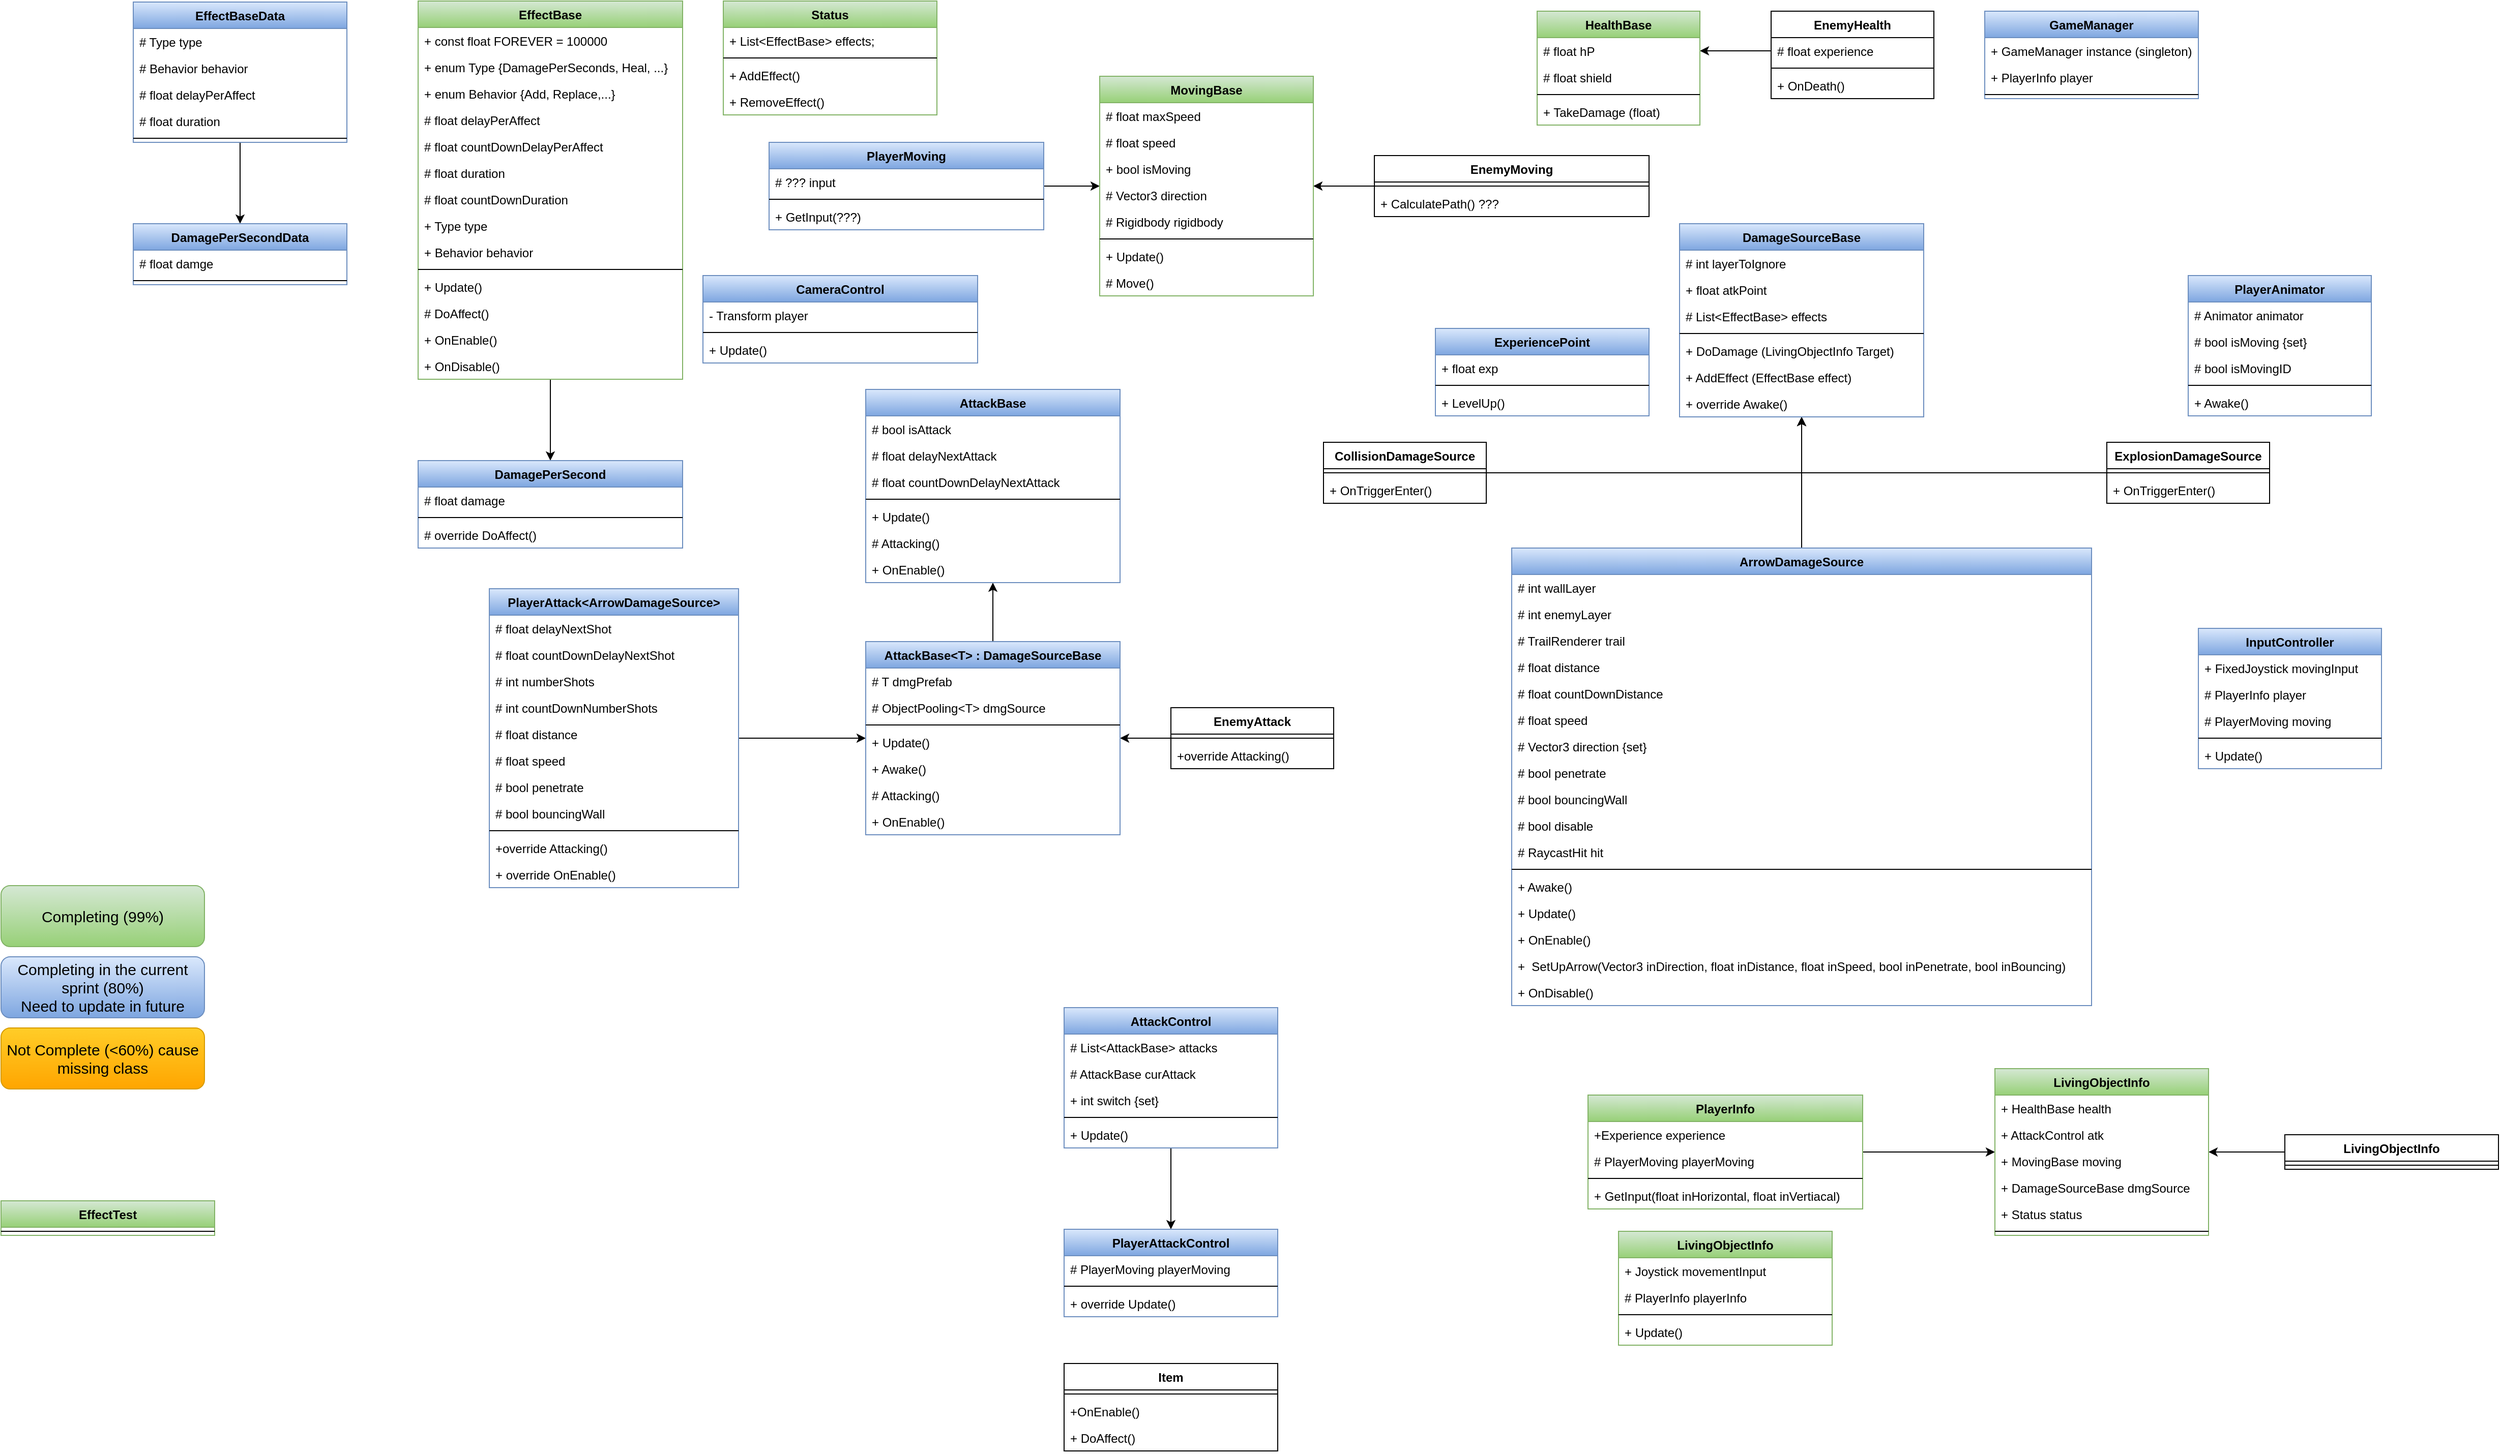 <mxfile version="13.6.2" type="device"><diagram id="ona02h-Wph7IbOlCleND" name="Page-1"><mxGraphModel dx="3190" dy="647" grid="1" gridSize="10" guides="1" tooltips="1" connect="1" arrows="1" fold="1" page="1" pageScale="1" pageWidth="850" pageHeight="1100" math="0" shadow="0"><root><mxCell id="0"/><mxCell id="1" parent="0"/><mxCell id="RjUj6gOZBd6rFUMFvW2M-54" style="edgeStyle=orthogonalEdgeStyle;rounded=0;orthogonalLoop=1;jettySize=auto;html=1;" parent="1" source="RjUj6gOZBd6rFUMFvW2M-34" target="RjUj6gOZBd6rFUMFvW2M-25" edge="1"><mxGeometry relative="1" as="geometry"/></mxCell><mxCell id="RjUj6gOZBd6rFUMFvW2M-53" style="edgeStyle=orthogonalEdgeStyle;rounded=0;orthogonalLoop=1;jettySize=auto;html=1;" parent="1" source="RjUj6gOZBd6rFUMFvW2M-48" target="RjUj6gOZBd6rFUMFvW2M-25" edge="1"><mxGeometry relative="1" as="geometry"/></mxCell><mxCell id="RjUj6gOZBd6rFUMFvW2M-71" style="edgeStyle=orthogonalEdgeStyle;rounded=0;orthogonalLoop=1;jettySize=auto;html=1;" parent="1" source="RjUj6gOZBd6rFUMFvW2M-62" target="RjUj6gOZBd6rFUMFvW2M-55" edge="1"><mxGeometry relative="1" as="geometry"/></mxCell><mxCell id="RjUj6gOZBd6rFUMFvW2M-72" style="edgeStyle=orthogonalEdgeStyle;rounded=0;orthogonalLoop=1;jettySize=auto;html=1;" parent="1" source="RjUj6gOZBd6rFUMFvW2M-65" target="RjUj6gOZBd6rFUMFvW2M-55" edge="1"><mxGeometry relative="1" as="geometry"/></mxCell><mxCell id="RjUj6gOZBd6rFUMFvW2M-73" style="edgeStyle=orthogonalEdgeStyle;rounded=0;orthogonalLoop=1;jettySize=auto;html=1;" parent="1" source="RjUj6gOZBd6rFUMFvW2M-68" target="RjUj6gOZBd6rFUMFvW2M-55" edge="1"><mxGeometry relative="1" as="geometry"/></mxCell><mxCell id="2ZB_8WhrotJc3jjVBgTB-24" style="edgeStyle=orthogonalEdgeStyle;rounded=0;orthogonalLoop=1;jettySize=auto;html=1;exitX=0;exitY=0.5;exitDx=0;exitDy=0;" parent="1" source="2ZB_8WhrotJc3jjVBgTB-17" target="RjUj6gOZBd6rFUMFvW2M-2" edge="1"><mxGeometry relative="1" as="geometry"/></mxCell><mxCell id="2ZB_8WhrotJc3jjVBgTB-45" style="edgeStyle=orthogonalEdgeStyle;rounded=0;orthogonalLoop=1;jettySize=auto;html=1;" parent="1" source="2ZB_8WhrotJc3jjVBgTB-37" target="RjUj6gOZBd6rFUMFvW2M-89" edge="1"><mxGeometry relative="1" as="geometry"/></mxCell><mxCell id="2ZB_8WhrotJc3jjVBgTB-53" style="edgeStyle=orthogonalEdgeStyle;rounded=0;orthogonalLoop=1;jettySize=auto;html=1;" parent="1" source="2ZB_8WhrotJc3jjVBgTB-46" target="RjUj6gOZBd6rFUMFvW2M-89" edge="1"><mxGeometry relative="1" as="geometry"/></mxCell><mxCell id="5-VLPRQMLmmSdYapg1GQ-9" style="edgeStyle=orthogonalEdgeStyle;rounded=0;orthogonalLoop=1;jettySize=auto;html=1;" parent="1" source="RjUj6gOZBd6rFUMFvW2M-16" target="RjUj6gOZBd6rFUMFvW2M-7" edge="1"><mxGeometry relative="1" as="geometry"/></mxCell><mxCell id="5-VLPRQMLmmSdYapg1GQ-10" style="edgeStyle=orthogonalEdgeStyle;rounded=0;orthogonalLoop=1;jettySize=auto;html=1;" parent="1" source="RjUj6gOZBd6rFUMFvW2M-21" target="RjUj6gOZBd6rFUMFvW2M-7" edge="1"><mxGeometry relative="1" as="geometry"/></mxCell><mxCell id="5-VLPRQMLmmSdYapg1GQ-20" value="Completing (99%)" style="rounded=1;whiteSpace=wrap;html=1;gradientColor=#97d077;fillColor=#d5e8d4;strokeColor=#82b366;fontSize=15;" parent="1" vertex="1"><mxGeometry x="-1680" y="880" width="200" height="60" as="geometry"/></mxCell><mxCell id="2ZB_8WhrotJc3jjVBgTB-26" value="GameManager" style="swimlane;fontStyle=1;align=center;verticalAlign=top;childLayout=stackLayout;horizontal=1;startSize=26;horizontalStack=0;resizeParent=1;resizeParentMax=0;resizeLast=0;collapsible=1;marginBottom=0;fillColor=#dae8fc;strokeColor=#6c8ebf;gradientColor=#7ea6e0;" parent="1" vertex="1"><mxGeometry x="270" y="20" width="210" height="86" as="geometry"><mxRectangle x="-140" y="190" width="90" height="26" as="alternateBounds"/></mxGeometry></mxCell><mxCell id="2ZB_8WhrotJc3jjVBgTB-28" value="+ GameManager instance (singleton)" style="text;strokeColor=none;fillColor=none;align=left;verticalAlign=top;spacingLeft=4;spacingRight=4;overflow=hidden;rotatable=0;points=[[0,0.5],[1,0.5]];portConstraint=eastwest;" parent="2ZB_8WhrotJc3jjVBgTB-26" vertex="1"><mxGeometry y="26" width="210" height="26" as="geometry"/></mxCell><mxCell id="2ZB_8WhrotJc3jjVBgTB-32" value="+ PlayerInfo player" style="text;strokeColor=none;fillColor=none;align=left;verticalAlign=top;spacingLeft=4;spacingRight=4;overflow=hidden;rotatable=0;points=[[0,0.5],[1,0.5]];portConstraint=eastwest;" parent="2ZB_8WhrotJc3jjVBgTB-26" vertex="1"><mxGeometry y="52" width="210" height="26" as="geometry"/></mxCell><mxCell id="2ZB_8WhrotJc3jjVBgTB-29" value="" style="line;strokeWidth=1;fillColor=none;align=left;verticalAlign=middle;spacingTop=-1;spacingLeft=3;spacingRight=3;rotatable=0;labelPosition=right;points=[];portConstraint=eastwest;" parent="2ZB_8WhrotJc3jjVBgTB-26" vertex="1"><mxGeometry y="78" width="210" height="8" as="geometry"/></mxCell><mxCell id="5-VLPRQMLmmSdYapg1GQ-21" value="Not Complete (&amp;lt;60%) cause missing class" style="rounded=1;whiteSpace=wrap;html=1;gradientColor=#ffa500;fillColor=#ffcd28;strokeColor=#d79b00;fontSize=15;" parent="1" vertex="1"><mxGeometry x="-1680" y="1020" width="200" height="60" as="geometry"/></mxCell><mxCell id="5-VLPRQMLmmSdYapg1GQ-22" value="Completing in the current sprint (80%)&lt;br style=&quot;font-size: 15px;&quot;&gt;Need to update in future" style="rounded=1;whiteSpace=wrap;html=1;gradientColor=#7ea6e0;fillColor=#dae8fc;strokeColor=#6c8ebf;fontSize=15;" parent="1" vertex="1"><mxGeometry x="-1680" y="950" width="200" height="60" as="geometry"/></mxCell><mxCell id="RjUj6gOZBd6rFUMFvW2M-1" value="HealthBase" style="swimlane;fontStyle=1;align=center;verticalAlign=top;childLayout=stackLayout;horizontal=1;startSize=26;horizontalStack=0;resizeParent=1;resizeParentMax=0;resizeLast=0;collapsible=1;marginBottom=0;fillColor=#d5e8d4;strokeColor=#82b366;gradientColor=#97d077;" parent="1" vertex="1"><mxGeometry x="-170" y="20" width="160" height="112" as="geometry"><mxRectangle x="80" y="20" width="90" height="26" as="alternateBounds"/></mxGeometry></mxCell><mxCell id="RjUj6gOZBd6rFUMFvW2M-2" value="# float hP" style="text;strokeColor=none;fillColor=none;align=left;verticalAlign=top;spacingLeft=4;spacingRight=4;overflow=hidden;rotatable=0;points=[[0,0.5],[1,0.5]];portConstraint=eastwest;" parent="RjUj6gOZBd6rFUMFvW2M-1" vertex="1"><mxGeometry y="26" width="160" height="26" as="geometry"/></mxCell><mxCell id="RjUj6gOZBd6rFUMFvW2M-6" value="# float shield" style="text;strokeColor=none;fillColor=none;align=left;verticalAlign=top;spacingLeft=4;spacingRight=4;overflow=hidden;rotatable=0;points=[[0,0.5],[1,0.5]];portConstraint=eastwest;" parent="RjUj6gOZBd6rFUMFvW2M-1" vertex="1"><mxGeometry y="52" width="160" height="26" as="geometry"/></mxCell><mxCell id="RjUj6gOZBd6rFUMFvW2M-3" value="" style="line;strokeWidth=1;fillColor=none;align=left;verticalAlign=middle;spacingTop=-1;spacingLeft=3;spacingRight=3;rotatable=0;labelPosition=right;points=[];portConstraint=eastwest;" parent="RjUj6gOZBd6rFUMFvW2M-1" vertex="1"><mxGeometry y="78" width="160" height="8" as="geometry"/></mxCell><mxCell id="RjUj6gOZBd6rFUMFvW2M-4" value="+ TakeDamage (float)" style="text;strokeColor=none;fillColor=none;align=left;verticalAlign=top;spacingLeft=4;spacingRight=4;overflow=hidden;rotatable=0;points=[[0,0.5],[1,0.5]];portConstraint=eastwest;" parent="RjUj6gOZBd6rFUMFvW2M-1" vertex="1"><mxGeometry y="86" width="160" height="26" as="geometry"/></mxCell><mxCell id="2ZB_8WhrotJc3jjVBgTB-16" value="EnemyHealth" style="swimlane;fontStyle=1;align=center;verticalAlign=top;childLayout=stackLayout;horizontal=1;startSize=26;horizontalStack=0;resizeParent=1;resizeParentMax=0;resizeLast=0;collapsible=1;marginBottom=0;" parent="1" vertex="1"><mxGeometry x="60" y="20" width="160" height="86" as="geometry"><mxRectangle x="80" y="20" width="90" height="26" as="alternateBounds"/></mxGeometry></mxCell><mxCell id="2ZB_8WhrotJc3jjVBgTB-17" value="# float experience" style="text;strokeColor=none;fillColor=none;align=left;verticalAlign=top;spacingLeft=4;spacingRight=4;overflow=hidden;rotatable=0;points=[[0,0.5],[1,0.5]];portConstraint=eastwest;" parent="2ZB_8WhrotJc3jjVBgTB-16" vertex="1"><mxGeometry y="26" width="160" height="26" as="geometry"/></mxCell><mxCell id="2ZB_8WhrotJc3jjVBgTB-19" value="" style="line;strokeWidth=1;fillColor=none;align=left;verticalAlign=middle;spacingTop=-1;spacingLeft=3;spacingRight=3;rotatable=0;labelPosition=right;points=[];portConstraint=eastwest;" parent="2ZB_8WhrotJc3jjVBgTB-16" vertex="1"><mxGeometry y="52" width="160" height="8" as="geometry"/></mxCell><mxCell id="2ZB_8WhrotJc3jjVBgTB-20" value="+ OnDeath()" style="text;strokeColor=none;fillColor=none;align=left;verticalAlign=top;spacingLeft=4;spacingRight=4;overflow=hidden;rotatable=0;points=[[0,0.5],[1,0.5]];portConstraint=eastwest;" parent="2ZB_8WhrotJc3jjVBgTB-16" vertex="1"><mxGeometry y="60" width="160" height="26" as="geometry"/></mxCell><mxCell id="RjUj6gOZBd6rFUMFvW2M-25" value="MovingBase" style="swimlane;fontStyle=1;align=center;verticalAlign=top;childLayout=stackLayout;horizontal=1;startSize=26;horizontalStack=0;resizeParent=1;resizeParentMax=0;resizeLast=0;collapsible=1;marginBottom=0;gradientColor=#97d077;fillColor=#d5e8d4;strokeColor=#82b366;" parent="1" vertex="1"><mxGeometry x="-600" y="84" width="210" height="216" as="geometry"><mxRectangle x="-140" y="190" width="90" height="26" as="alternateBounds"/></mxGeometry></mxCell><mxCell id="RjUj6gOZBd6rFUMFvW2M-26" value="# float maxSpeed" style="text;strokeColor=none;fillColor=none;align=left;verticalAlign=top;spacingLeft=4;spacingRight=4;overflow=hidden;rotatable=0;points=[[0,0.5],[1,0.5]];portConstraint=eastwest;" parent="RjUj6gOZBd6rFUMFvW2M-25" vertex="1"><mxGeometry y="26" width="210" height="26" as="geometry"/></mxCell><mxCell id="RjUj6gOZBd6rFUMFvW2M-27" value="# float speed" style="text;strokeColor=none;fillColor=none;align=left;verticalAlign=top;spacingLeft=4;spacingRight=4;overflow=hidden;rotatable=0;points=[[0,0.5],[1,0.5]];portConstraint=eastwest;" parent="RjUj6gOZBd6rFUMFvW2M-25" vertex="1"><mxGeometry y="52" width="210" height="26" as="geometry"/></mxCell><mxCell id="5-VLPRQMLmmSdYapg1GQ-1" value="+ bool isMoving" style="text;strokeColor=none;fillColor=none;align=left;verticalAlign=top;spacingLeft=4;spacingRight=4;overflow=hidden;rotatable=0;points=[[0,0.5],[1,0.5]];portConstraint=eastwest;" parent="RjUj6gOZBd6rFUMFvW2M-25" vertex="1"><mxGeometry y="78" width="210" height="26" as="geometry"/></mxCell><mxCell id="5-VLPRQMLmmSdYapg1GQ-16" value="# Vector3 direction" style="text;strokeColor=none;fillColor=none;align=left;verticalAlign=top;spacingLeft=4;spacingRight=4;overflow=hidden;rotatable=0;points=[[0,0.5],[1,0.5]];portConstraint=eastwest;" parent="RjUj6gOZBd6rFUMFvW2M-25" vertex="1"><mxGeometry y="104" width="210" height="26" as="geometry"/></mxCell><mxCell id="2ZB_8WhrotJc3jjVBgTB-71" value="# Rigidbody rigidbody" style="text;strokeColor=none;fillColor=none;align=left;verticalAlign=top;spacingLeft=4;spacingRight=4;overflow=hidden;rotatable=0;points=[[0,0.5],[1,0.5]];portConstraint=eastwest;" parent="RjUj6gOZBd6rFUMFvW2M-25" vertex="1"><mxGeometry y="130" width="210" height="26" as="geometry"/></mxCell><mxCell id="RjUj6gOZBd6rFUMFvW2M-31" value="" style="line;strokeWidth=1;fillColor=none;align=left;verticalAlign=middle;spacingTop=-1;spacingLeft=3;spacingRight=3;rotatable=0;labelPosition=right;points=[];portConstraint=eastwest;" parent="RjUj6gOZBd6rFUMFvW2M-25" vertex="1"><mxGeometry y="156" width="210" height="8" as="geometry"/></mxCell><mxCell id="RjUj6gOZBd6rFUMFvW2M-32" value="+ Update()" style="text;strokeColor=none;fillColor=none;align=left;verticalAlign=top;spacingLeft=4;spacingRight=4;overflow=hidden;rotatable=0;points=[[0,0.5],[1,0.5]];portConstraint=eastwest;" parent="RjUj6gOZBd6rFUMFvW2M-25" vertex="1"><mxGeometry y="164" width="210" height="26" as="geometry"/></mxCell><mxCell id="RjUj6gOZBd6rFUMFvW2M-33" value="# Move()" style="text;strokeColor=none;fillColor=none;align=left;verticalAlign=top;spacingLeft=4;spacingRight=4;overflow=hidden;rotatable=0;points=[[0,0.5],[1,0.5]];portConstraint=eastwest;" parent="RjUj6gOZBd6rFUMFvW2M-25" vertex="1"><mxGeometry y="190" width="210" height="26" as="geometry"/></mxCell><mxCell id="RjUj6gOZBd6rFUMFvW2M-34" value="PlayerMoving" style="swimlane;fontStyle=1;align=center;verticalAlign=top;childLayout=stackLayout;horizontal=1;startSize=26;horizontalStack=0;resizeParent=1;resizeParentMax=0;resizeLast=0;collapsible=1;marginBottom=0;gradientColor=#7ea6e0;fillColor=#dae8fc;strokeColor=#6c8ebf;" parent="1" vertex="1"><mxGeometry x="-925" y="149" width="270" height="86" as="geometry"><mxRectangle x="-140" y="190" width="90" height="26" as="alternateBounds"/></mxGeometry></mxCell><mxCell id="RjUj6gOZBd6rFUMFvW2M-35" value="# ??? input" style="text;strokeColor=none;fillColor=none;align=left;verticalAlign=top;spacingLeft=4;spacingRight=4;overflow=hidden;rotatable=0;points=[[0,0.5],[1,0.5]];portConstraint=eastwest;" parent="RjUj6gOZBd6rFUMFvW2M-34" vertex="1"><mxGeometry y="26" width="270" height="26" as="geometry"/></mxCell><mxCell id="RjUj6gOZBd6rFUMFvW2M-37" value="" style="line;strokeWidth=1;fillColor=none;align=left;verticalAlign=middle;spacingTop=-1;spacingLeft=3;spacingRight=3;rotatable=0;labelPosition=right;points=[];portConstraint=eastwest;" parent="RjUj6gOZBd6rFUMFvW2M-34" vertex="1"><mxGeometry y="52" width="270" height="8" as="geometry"/></mxCell><mxCell id="RjUj6gOZBd6rFUMFvW2M-38" value="+ GetInput(???)" style="text;strokeColor=none;fillColor=none;align=left;verticalAlign=top;spacingLeft=4;spacingRight=4;overflow=hidden;rotatable=0;points=[[0,0.5],[1,0.5]];portConstraint=eastwest;" parent="RjUj6gOZBd6rFUMFvW2M-34" vertex="1"><mxGeometry y="60" width="270" height="26" as="geometry"/></mxCell><mxCell id="RjUj6gOZBd6rFUMFvW2M-48" value="EnemyMoving" style="swimlane;fontStyle=1;align=center;verticalAlign=top;childLayout=stackLayout;horizontal=1;startSize=26;horizontalStack=0;resizeParent=1;resizeParentMax=0;resizeLast=0;collapsible=1;marginBottom=0;" parent="1" vertex="1"><mxGeometry x="-330" y="162" width="270" height="60" as="geometry"><mxRectangle x="-140" y="190" width="90" height="26" as="alternateBounds"/></mxGeometry></mxCell><mxCell id="RjUj6gOZBd6rFUMFvW2M-50" value="" style="line;strokeWidth=1;fillColor=none;align=left;verticalAlign=middle;spacingTop=-1;spacingLeft=3;spacingRight=3;rotatable=0;labelPosition=right;points=[];portConstraint=eastwest;" parent="RjUj6gOZBd6rFUMFvW2M-48" vertex="1"><mxGeometry y="26" width="270" height="8" as="geometry"/></mxCell><mxCell id="RjUj6gOZBd6rFUMFvW2M-52" value="+ CalculatePath() ???" style="text;strokeColor=none;fillColor=none;align=left;verticalAlign=top;spacingLeft=4;spacingRight=4;overflow=hidden;rotatable=0;points=[[0,0.5],[1,0.5]];portConstraint=eastwest;" parent="RjUj6gOZBd6rFUMFvW2M-48" vertex="1"><mxGeometry y="34" width="270" height="26" as="geometry"/></mxCell><mxCell id="bXaiqBDlnixeeAfPH506-29" value="" style="edgeStyle=orthogonalEdgeStyle;rounded=0;orthogonalLoop=1;jettySize=auto;html=1;" parent="1" source="RjUj6gOZBd6rFUMFvW2M-74" target="bXaiqBDlnixeeAfPH506-14" edge="1"><mxGeometry relative="1" as="geometry"/></mxCell><mxCell id="RjUj6gOZBd6rFUMFvW2M-74" value="EffectBase" style="swimlane;fontStyle=1;align=center;verticalAlign=top;childLayout=stackLayout;horizontal=1;startSize=26;horizontalStack=0;resizeParent=1;resizeParentMax=0;resizeLast=0;collapsible=1;marginBottom=0;gradientColor=#97d077;fillColor=#d5e8d4;strokeColor=#82b366;" parent="1" vertex="1"><mxGeometry x="-1270" y="10" width="260" height="372" as="geometry"><mxRectangle x="-140" y="190" width="90" height="26" as="alternateBounds"/></mxGeometry></mxCell><mxCell id="RjUj6gOZBd6rFUMFvW2M-75" value="+ const float FOREVER = 100000" style="text;strokeColor=none;fillColor=none;align=left;verticalAlign=top;spacingLeft=4;spacingRight=4;overflow=hidden;rotatable=0;points=[[0,0.5],[1,0.5]];portConstraint=eastwest;" parent="RjUj6gOZBd6rFUMFvW2M-74" vertex="1"><mxGeometry y="26" width="260" height="26" as="geometry"/></mxCell><mxCell id="RjUj6gOZBd6rFUMFvW2M-76" value="+ enum Type {DamagePerSeconds, Heal, ...}" style="text;strokeColor=none;fillColor=none;align=left;verticalAlign=top;spacingLeft=4;spacingRight=4;overflow=hidden;rotatable=0;points=[[0,0.5],[1,0.5]];portConstraint=eastwest;" parent="RjUj6gOZBd6rFUMFvW2M-74" vertex="1"><mxGeometry y="52" width="260" height="26" as="geometry"/></mxCell><mxCell id="RjUj6gOZBd6rFUMFvW2M-77" value="+ enum Behavior {Add, Replace,...}" style="text;strokeColor=none;fillColor=none;align=left;verticalAlign=top;spacingLeft=4;spacingRight=4;overflow=hidden;rotatable=0;points=[[0,0.5],[1,0.5]];portConstraint=eastwest;" parent="RjUj6gOZBd6rFUMFvW2M-74" vertex="1"><mxGeometry y="78" width="260" height="26" as="geometry"/></mxCell><mxCell id="RjUj6gOZBd6rFUMFvW2M-78" value="# float delayPerAffect" style="text;strokeColor=none;fillColor=none;align=left;verticalAlign=top;spacingLeft=4;spacingRight=4;overflow=hidden;rotatable=0;points=[[0,0.5],[1,0.5]];portConstraint=eastwest;" parent="RjUj6gOZBd6rFUMFvW2M-74" vertex="1"><mxGeometry y="104" width="260" height="26" as="geometry"/></mxCell><mxCell id="RjUj6gOZBd6rFUMFvW2M-83" value="# float countDownDelayPerAffect" style="text;strokeColor=none;fillColor=none;align=left;verticalAlign=top;spacingLeft=4;spacingRight=4;overflow=hidden;rotatable=0;points=[[0,0.5],[1,0.5]];portConstraint=eastwest;" parent="RjUj6gOZBd6rFUMFvW2M-74" vertex="1"><mxGeometry y="130" width="260" height="26" as="geometry"/></mxCell><mxCell id="RjUj6gOZBd6rFUMFvW2M-84" value="# float duration" style="text;strokeColor=none;fillColor=none;align=left;verticalAlign=top;spacingLeft=4;spacingRight=4;overflow=hidden;rotatable=0;points=[[0,0.5],[1,0.5]];portConstraint=eastwest;" parent="RjUj6gOZBd6rFUMFvW2M-74" vertex="1"><mxGeometry y="156" width="260" height="26" as="geometry"/></mxCell><mxCell id="RjUj6gOZBd6rFUMFvW2M-79" value="# float countDownDuration" style="text;strokeColor=none;fillColor=none;align=left;verticalAlign=top;spacingLeft=4;spacingRight=4;overflow=hidden;rotatable=0;points=[[0,0.5],[1,0.5]];portConstraint=eastwest;" parent="RjUj6gOZBd6rFUMFvW2M-74" vertex="1"><mxGeometry y="182" width="260" height="26" as="geometry"/></mxCell><mxCell id="RjUj6gOZBd6rFUMFvW2M-87" value="+ Type type" style="text;strokeColor=none;fillColor=none;align=left;verticalAlign=top;spacingLeft=4;spacingRight=4;overflow=hidden;rotatable=0;points=[[0,0.5],[1,0.5]];portConstraint=eastwest;" parent="RjUj6gOZBd6rFUMFvW2M-74" vertex="1"><mxGeometry y="208" width="260" height="26" as="geometry"/></mxCell><mxCell id="RjUj6gOZBd6rFUMFvW2M-88" value="+ Behavior behavior" style="text;strokeColor=none;fillColor=none;align=left;verticalAlign=top;spacingLeft=4;spacingRight=4;overflow=hidden;rotatable=0;points=[[0,0.5],[1,0.5]];portConstraint=eastwest;" parent="RjUj6gOZBd6rFUMFvW2M-74" vertex="1"><mxGeometry y="234" width="260" height="26" as="geometry"/></mxCell><mxCell id="RjUj6gOZBd6rFUMFvW2M-80" value="" style="line;strokeWidth=1;fillColor=none;align=left;verticalAlign=middle;spacingTop=-1;spacingLeft=3;spacingRight=3;rotatable=0;labelPosition=right;points=[];portConstraint=eastwest;" parent="RjUj6gOZBd6rFUMFvW2M-74" vertex="1"><mxGeometry y="260" width="260" height="8" as="geometry"/></mxCell><mxCell id="RjUj6gOZBd6rFUMFvW2M-81" value="+ Update()" style="text;strokeColor=none;fillColor=none;align=left;verticalAlign=top;spacingLeft=4;spacingRight=4;overflow=hidden;rotatable=0;points=[[0,0.5],[1,0.5]];portConstraint=eastwest;" parent="RjUj6gOZBd6rFUMFvW2M-74" vertex="1"><mxGeometry y="268" width="260" height="26" as="geometry"/></mxCell><mxCell id="RjUj6gOZBd6rFUMFvW2M-82" value="# DoAffect()" style="text;strokeColor=none;fillColor=none;align=left;verticalAlign=top;spacingLeft=4;spacingRight=4;overflow=hidden;rotatable=0;points=[[0,0.5],[1,0.5]];portConstraint=eastwest;" parent="RjUj6gOZBd6rFUMFvW2M-74" vertex="1"><mxGeometry y="294" width="260" height="26" as="geometry"/></mxCell><mxCell id="RjUj6gOZBd6rFUMFvW2M-85" value="+ OnEnable()" style="text;strokeColor=none;fillColor=none;align=left;verticalAlign=top;spacingLeft=4;spacingRight=4;overflow=hidden;rotatable=0;points=[[0,0.5],[1,0.5]];portConstraint=eastwest;" parent="RjUj6gOZBd6rFUMFvW2M-74" vertex="1"><mxGeometry y="320" width="260" height="26" as="geometry"/></mxCell><mxCell id="RjUj6gOZBd6rFUMFvW2M-86" value="+ OnDisable()" style="text;strokeColor=none;fillColor=none;align=left;verticalAlign=top;spacingLeft=4;spacingRight=4;overflow=hidden;rotatable=0;points=[[0,0.5],[1,0.5]];portConstraint=eastwest;" parent="RjUj6gOZBd6rFUMFvW2M-74" vertex="1"><mxGeometry y="346" width="260" height="26" as="geometry"/></mxCell><mxCell id="2ZB_8WhrotJc3jjVBgTB-1" value="Status" style="swimlane;fontStyle=1;align=center;verticalAlign=top;childLayout=stackLayout;horizontal=1;startSize=26;horizontalStack=0;resizeParent=1;resizeParentMax=0;resizeLast=0;collapsible=1;marginBottom=0;fillColor=#d5e8d4;strokeColor=#82b366;gradientColor=#97d077;" parent="1" vertex="1"><mxGeometry x="-970" y="10" width="210" height="112" as="geometry"><mxRectangle x="-140" y="190" width="90" height="26" as="alternateBounds"/></mxGeometry></mxCell><mxCell id="2ZB_8WhrotJc3jjVBgTB-2" value="+ List&lt;EffectBase&gt; effects;" style="text;strokeColor=none;fillColor=none;align=left;verticalAlign=top;spacingLeft=4;spacingRight=4;overflow=hidden;rotatable=0;points=[[0,0.5],[1,0.5]];portConstraint=eastwest;" parent="2ZB_8WhrotJc3jjVBgTB-1" vertex="1"><mxGeometry y="26" width="210" height="26" as="geometry"/></mxCell><mxCell id="2ZB_8WhrotJc3jjVBgTB-7" value="" style="line;strokeWidth=1;fillColor=none;align=left;verticalAlign=middle;spacingTop=-1;spacingLeft=3;spacingRight=3;rotatable=0;labelPosition=right;points=[];portConstraint=eastwest;" parent="2ZB_8WhrotJc3jjVBgTB-1" vertex="1"><mxGeometry y="52" width="210" height="8" as="geometry"/></mxCell><mxCell id="2ZB_8WhrotJc3jjVBgTB-8" value="+ AddEffect()" style="text;strokeColor=none;fillColor=none;align=left;verticalAlign=top;spacingLeft=4;spacingRight=4;overflow=hidden;rotatable=0;points=[[0,0.5],[1,0.5]];portConstraint=eastwest;" parent="2ZB_8WhrotJc3jjVBgTB-1" vertex="1"><mxGeometry y="60" width="210" height="26" as="geometry"/></mxCell><mxCell id="2ZB_8WhrotJc3jjVBgTB-9" value="+ RemoveEffect()" style="text;strokeColor=none;fillColor=none;align=left;verticalAlign=top;spacingLeft=4;spacingRight=4;overflow=hidden;rotatable=0;points=[[0,0.5],[1,0.5]];portConstraint=eastwest;" parent="2ZB_8WhrotJc3jjVBgTB-1" vertex="1"><mxGeometry y="86" width="210" height="26" as="geometry"/></mxCell><mxCell id="eH6eYa1830hiblxCNRsj-1" value="CameraControl" style="swimlane;fontStyle=1;align=center;verticalAlign=top;childLayout=stackLayout;horizontal=1;startSize=26;horizontalStack=0;resizeParent=1;resizeParentMax=0;resizeLast=0;collapsible=1;marginBottom=0;gradientColor=#7ea6e0;fillColor=#dae8fc;strokeColor=#6c8ebf;" parent="1" vertex="1"><mxGeometry x="-990" y="280" width="270" height="86" as="geometry"><mxRectangle x="-140" y="190" width="90" height="26" as="alternateBounds"/></mxGeometry></mxCell><mxCell id="eH6eYa1830hiblxCNRsj-2" value="- Transform player" style="text;strokeColor=none;fillColor=none;align=left;verticalAlign=top;spacingLeft=4;spacingRight=4;overflow=hidden;rotatable=0;points=[[0,0.5],[1,0.5]];portConstraint=eastwest;" parent="eH6eYa1830hiblxCNRsj-1" vertex="1"><mxGeometry y="26" width="270" height="26" as="geometry"/></mxCell><mxCell id="eH6eYa1830hiblxCNRsj-3" value="" style="line;strokeWidth=1;fillColor=none;align=left;verticalAlign=middle;spacingTop=-1;spacingLeft=3;spacingRight=3;rotatable=0;labelPosition=right;points=[];portConstraint=eastwest;" parent="eH6eYa1830hiblxCNRsj-1" vertex="1"><mxGeometry y="52" width="270" height="8" as="geometry"/></mxCell><mxCell id="eH6eYa1830hiblxCNRsj-4" value="+ Update()" style="text;strokeColor=none;fillColor=none;align=left;verticalAlign=top;spacingLeft=4;spacingRight=4;overflow=hidden;rotatable=0;points=[[0,0.5],[1,0.5]];portConstraint=eastwest;" parent="eH6eYa1830hiblxCNRsj-1" vertex="1"><mxGeometry y="60" width="270" height="26" as="geometry"/></mxCell><mxCell id="bXaiqBDlnixeeAfPH506-13" value="" style="edgeStyle=orthogonalEdgeStyle;rounded=0;orthogonalLoop=1;jettySize=auto;html=1;" parent="1" source="bXaiqBDlnixeeAfPH506-1" target="bXaiqBDlnixeeAfPH506-7" edge="1"><mxGeometry relative="1" as="geometry"/></mxCell><mxCell id="bXaiqBDlnixeeAfPH506-1" value="EffectBaseData" style="swimlane;fontStyle=1;align=center;verticalAlign=top;childLayout=stackLayout;horizontal=1;startSize=26;horizontalStack=0;resizeParent=1;resizeParentMax=0;resizeLast=0;collapsible=1;marginBottom=0;gradientColor=#7ea6e0;fillColor=#dae8fc;strokeColor=#6c8ebf;" parent="1" vertex="1"><mxGeometry x="-1550" y="11" width="210" height="138" as="geometry"><mxRectangle x="-140" y="190" width="90" height="26" as="alternateBounds"/></mxGeometry></mxCell><mxCell id="bXaiqBDlnixeeAfPH506-2" value="# Type type" style="text;strokeColor=none;fillColor=none;align=left;verticalAlign=top;spacingLeft=4;spacingRight=4;overflow=hidden;rotatable=0;points=[[0,0.5],[1,0.5]];portConstraint=eastwest;" parent="bXaiqBDlnixeeAfPH506-1" vertex="1"><mxGeometry y="26" width="210" height="26" as="geometry"/></mxCell><mxCell id="bXaiqBDlnixeeAfPH506-3" value="# Behavior behavior" style="text;strokeColor=none;fillColor=none;align=left;verticalAlign=top;spacingLeft=4;spacingRight=4;overflow=hidden;rotatable=0;points=[[0,0.5],[1,0.5]];portConstraint=eastwest;" parent="bXaiqBDlnixeeAfPH506-1" vertex="1"><mxGeometry y="52" width="210" height="26" as="geometry"/></mxCell><mxCell id="bXaiqBDlnixeeAfPH506-6" value="# float delayPerAffect" style="text;strokeColor=none;fillColor=none;align=left;verticalAlign=top;spacingLeft=4;spacingRight=4;overflow=hidden;rotatable=0;points=[[0,0.5],[1,0.5]];portConstraint=eastwest;" parent="bXaiqBDlnixeeAfPH506-1" vertex="1"><mxGeometry y="78" width="210" height="26" as="geometry"/></mxCell><mxCell id="bXaiqBDlnixeeAfPH506-4" value="# float duration" style="text;strokeColor=none;fillColor=none;align=left;verticalAlign=top;spacingLeft=4;spacingRight=4;overflow=hidden;rotatable=0;points=[[0,0.5],[1,0.5]];portConstraint=eastwest;" parent="bXaiqBDlnixeeAfPH506-1" vertex="1"><mxGeometry y="104" width="210" height="26" as="geometry"/></mxCell><mxCell id="bXaiqBDlnixeeAfPH506-5" value="" style="line;strokeWidth=1;fillColor=none;align=left;verticalAlign=middle;spacingTop=-1;spacingLeft=3;spacingRight=3;rotatable=0;labelPosition=right;points=[];portConstraint=eastwest;" parent="bXaiqBDlnixeeAfPH506-1" vertex="1"><mxGeometry y="130" width="210" height="8" as="geometry"/></mxCell><mxCell id="bXaiqBDlnixeeAfPH506-7" value="DamagePerSecondData" style="swimlane;fontStyle=1;align=center;verticalAlign=top;childLayout=stackLayout;horizontal=1;startSize=26;horizontalStack=0;resizeParent=1;resizeParentMax=0;resizeLast=0;collapsible=1;marginBottom=0;gradientColor=#7ea6e0;fillColor=#dae8fc;strokeColor=#6c8ebf;" parent="1" vertex="1"><mxGeometry x="-1550" y="229" width="210" height="60" as="geometry"><mxRectangle x="-140" y="190" width="90" height="26" as="alternateBounds"/></mxGeometry></mxCell><mxCell id="bXaiqBDlnixeeAfPH506-11" value="# float damge" style="text;strokeColor=none;fillColor=none;align=left;verticalAlign=top;spacingLeft=4;spacingRight=4;overflow=hidden;rotatable=0;points=[[0,0.5],[1,0.5]];portConstraint=eastwest;" parent="bXaiqBDlnixeeAfPH506-7" vertex="1"><mxGeometry y="26" width="210" height="26" as="geometry"/></mxCell><mxCell id="bXaiqBDlnixeeAfPH506-12" value="" style="line;strokeWidth=1;fillColor=none;align=left;verticalAlign=middle;spacingTop=-1;spacingLeft=3;spacingRight=3;rotatable=0;labelPosition=right;points=[];portConstraint=eastwest;" parent="bXaiqBDlnixeeAfPH506-7" vertex="1"><mxGeometry y="52" width="210" height="8" as="geometry"/></mxCell><mxCell id="bXaiqBDlnixeeAfPH506-14" value="DamagePerSecond" style="swimlane;fontStyle=1;align=center;verticalAlign=top;childLayout=stackLayout;horizontal=1;startSize=26;horizontalStack=0;resizeParent=1;resizeParentMax=0;resizeLast=0;collapsible=1;marginBottom=0;gradientColor=#7ea6e0;fillColor=#dae8fc;strokeColor=#6c8ebf;" parent="1" vertex="1"><mxGeometry x="-1270" y="462" width="260" height="86" as="geometry"><mxRectangle x="-140" y="190" width="90" height="26" as="alternateBounds"/></mxGeometry></mxCell><mxCell id="bXaiqBDlnixeeAfPH506-23" value="# float damage" style="text;strokeColor=none;fillColor=none;align=left;verticalAlign=top;spacingLeft=4;spacingRight=4;overflow=hidden;rotatable=0;points=[[0,0.5],[1,0.5]];portConstraint=eastwest;" parent="bXaiqBDlnixeeAfPH506-14" vertex="1"><mxGeometry y="26" width="260" height="26" as="geometry"/></mxCell><mxCell id="bXaiqBDlnixeeAfPH506-24" value="" style="line;strokeWidth=1;fillColor=none;align=left;verticalAlign=middle;spacingTop=-1;spacingLeft=3;spacingRight=3;rotatable=0;labelPosition=right;points=[];portConstraint=eastwest;" parent="bXaiqBDlnixeeAfPH506-14" vertex="1"><mxGeometry y="52" width="260" height="8" as="geometry"/></mxCell><mxCell id="bXaiqBDlnixeeAfPH506-26" value="# override DoAffect()" style="text;strokeColor=none;fillColor=none;align=left;verticalAlign=top;spacingLeft=4;spacingRight=4;overflow=hidden;rotatable=0;points=[[0,0.5],[1,0.5]];portConstraint=eastwest;" parent="bXaiqBDlnixeeAfPH506-14" vertex="1"><mxGeometry y="60" width="260" height="26" as="geometry"/></mxCell><mxCell id="2ZB_8WhrotJc3jjVBgTB-11" value="ExperiencePoint" style="swimlane;fontStyle=1;align=center;verticalAlign=top;childLayout=stackLayout;horizontal=1;startSize=26;horizontalStack=0;resizeParent=1;resizeParentMax=0;resizeLast=0;collapsible=1;marginBottom=0;gradientColor=#7ea6e0;fillColor=#dae8fc;strokeColor=#6c8ebf;" parent="1" vertex="1"><mxGeometry x="-270" y="332" width="210" height="86" as="geometry"><mxRectangle x="-140" y="190" width="90" height="26" as="alternateBounds"/></mxGeometry></mxCell><mxCell id="2ZB_8WhrotJc3jjVBgTB-12" value="+ float exp" style="text;strokeColor=none;fillColor=none;align=left;verticalAlign=top;spacingLeft=4;spacingRight=4;overflow=hidden;rotatable=0;points=[[0,0.5],[1,0.5]];portConstraint=eastwest;" parent="2ZB_8WhrotJc3jjVBgTB-11" vertex="1"><mxGeometry y="26" width="210" height="26" as="geometry"/></mxCell><mxCell id="2ZB_8WhrotJc3jjVBgTB-13" value="" style="line;strokeWidth=1;fillColor=none;align=left;verticalAlign=middle;spacingTop=-1;spacingLeft=3;spacingRight=3;rotatable=0;labelPosition=right;points=[];portConstraint=eastwest;" parent="2ZB_8WhrotJc3jjVBgTB-11" vertex="1"><mxGeometry y="52" width="210" height="8" as="geometry"/></mxCell><mxCell id="2ZB_8WhrotJc3jjVBgTB-15" value="+ LevelUp()" style="text;strokeColor=none;fillColor=none;align=left;verticalAlign=top;spacingLeft=4;spacingRight=4;overflow=hidden;rotatable=0;points=[[0,0.5],[1,0.5]];portConstraint=eastwest;" parent="2ZB_8WhrotJc3jjVBgTB-11" vertex="1"><mxGeometry y="60" width="210" height="26" as="geometry"/></mxCell><mxCell id="J6jH4WJOu_inQMroTUlT-16" style="edgeStyle=orthogonalEdgeStyle;rounded=0;orthogonalLoop=1;jettySize=auto;html=1;" parent="1" source="RjUj6gOZBd6rFUMFvW2M-7" target="J6jH4WJOu_inQMroTUlT-4" edge="1"><mxGeometry relative="1" as="geometry"/></mxCell><mxCell id="J6jH4WJOu_inQMroTUlT-23" value="" style="edgeStyle=orthogonalEdgeStyle;rounded=0;orthogonalLoop=1;jettySize=auto;html=1;" parent="1" source="5-VLPRQMLmmSdYapg1GQ-2" target="J6jH4WJOu_inQMroTUlT-17" edge="1"><mxGeometry relative="1" as="geometry"/></mxCell><mxCell id="J6jH4WJOu_inQMroTUlT-4" value="AttackBase" style="swimlane;fontStyle=1;align=center;verticalAlign=top;childLayout=stackLayout;horizontal=1;startSize=26;horizontalStack=0;resizeParent=1;resizeParentMax=0;resizeLast=0;collapsible=1;marginBottom=0;gradientColor=#7ea6e0;fillColor=#dae8fc;strokeColor=#6c8ebf;" parent="1" vertex="1"><mxGeometry x="-830" y="392" width="250" height="190" as="geometry"><mxRectangle x="-140" y="190" width="90" height="26" as="alternateBounds"/></mxGeometry></mxCell><mxCell id="J6jH4WJOu_inQMroTUlT-5" value="# bool isAttack" style="text;strokeColor=none;fillColor=none;align=left;verticalAlign=top;spacingLeft=4;spacingRight=4;overflow=hidden;rotatable=0;points=[[0,0.5],[1,0.5]];portConstraint=eastwest;" parent="J6jH4WJOu_inQMroTUlT-4" vertex="1"><mxGeometry y="26" width="250" height="26" as="geometry"/></mxCell><mxCell id="J6jH4WJOu_inQMroTUlT-6" value="# float delayNextAttack" style="text;strokeColor=none;fillColor=none;align=left;verticalAlign=top;spacingLeft=4;spacingRight=4;overflow=hidden;rotatable=0;points=[[0,0.5],[1,0.5]];portConstraint=eastwest;" parent="J6jH4WJOu_inQMroTUlT-4" vertex="1"><mxGeometry y="52" width="250" height="26" as="geometry"/></mxCell><mxCell id="J6jH4WJOu_inQMroTUlT-7" value="# float countDownDelayNextAttack" style="text;strokeColor=none;fillColor=none;align=left;verticalAlign=top;spacingLeft=4;spacingRight=4;overflow=hidden;rotatable=0;points=[[0,0.5],[1,0.5]];portConstraint=eastwest;" parent="J6jH4WJOu_inQMroTUlT-4" vertex="1"><mxGeometry y="78" width="250" height="26" as="geometry"/></mxCell><mxCell id="J6jH4WJOu_inQMroTUlT-10" value="" style="line;strokeWidth=1;fillColor=none;align=left;verticalAlign=middle;spacingTop=-1;spacingLeft=3;spacingRight=3;rotatable=0;labelPosition=right;points=[];portConstraint=eastwest;" parent="J6jH4WJOu_inQMroTUlT-4" vertex="1"><mxGeometry y="104" width="250" height="8" as="geometry"/></mxCell><mxCell id="J6jH4WJOu_inQMroTUlT-11" value="+ Update()" style="text;strokeColor=none;fillColor=none;align=left;verticalAlign=top;spacingLeft=4;spacingRight=4;overflow=hidden;rotatable=0;points=[[0,0.5],[1,0.5]];portConstraint=eastwest;" parent="J6jH4WJOu_inQMroTUlT-4" vertex="1"><mxGeometry y="112" width="250" height="26" as="geometry"/></mxCell><mxCell id="J6jH4WJOu_inQMroTUlT-13" value="# Attacking()" style="text;strokeColor=none;fillColor=none;align=left;verticalAlign=top;spacingLeft=4;spacingRight=4;overflow=hidden;rotatable=0;points=[[0,0.5],[1,0.5]];portConstraint=eastwest;" parent="J6jH4WJOu_inQMroTUlT-4" vertex="1"><mxGeometry y="138" width="250" height="26" as="geometry"/></mxCell><mxCell id="J6jH4WJOu_inQMroTUlT-14" value="+ OnEnable()" style="text;strokeColor=none;fillColor=none;align=left;verticalAlign=top;spacingLeft=4;spacingRight=4;overflow=hidden;rotatable=0;points=[[0,0.5],[1,0.5]];portConstraint=eastwest;" parent="J6jH4WJOu_inQMroTUlT-4" vertex="1"><mxGeometry y="164" width="250" height="26" as="geometry"/></mxCell><mxCell id="RjUj6gOZBd6rFUMFvW2M-7" value="AttackBase&lt;T&gt; : DamageSourceBase" style="swimlane;fontStyle=1;align=center;verticalAlign=top;childLayout=stackLayout;horizontal=1;startSize=26;horizontalStack=0;resizeParent=1;resizeParentMax=0;resizeLast=0;collapsible=1;marginBottom=0;gradientColor=#7ea6e0;fillColor=#dae8fc;strokeColor=#6c8ebf;" parent="1" vertex="1"><mxGeometry x="-830" y="640" width="250" height="190" as="geometry"><mxRectangle x="-140" y="190" width="90" height="26" as="alternateBounds"/></mxGeometry></mxCell><mxCell id="RjUj6gOZBd6rFUMFvW2M-9" value="# T dmgPrefab" style="text;strokeColor=none;fillColor=none;align=left;verticalAlign=top;spacingLeft=4;spacingRight=4;overflow=hidden;rotatable=0;points=[[0,0.5],[1,0.5]];portConstraint=eastwest;" parent="RjUj6gOZBd6rFUMFvW2M-7" vertex="1"><mxGeometry y="26" width="250" height="26" as="geometry"/></mxCell><mxCell id="J6jH4WJOu_inQMroTUlT-2" value="# ObjectPooling&lt;T&gt; dmgSource" style="text;strokeColor=none;fillColor=none;align=left;verticalAlign=top;spacingLeft=4;spacingRight=4;overflow=hidden;rotatable=0;points=[[0,0.5],[1,0.5]];portConstraint=eastwest;" parent="RjUj6gOZBd6rFUMFvW2M-7" vertex="1"><mxGeometry y="52" width="250" height="26" as="geometry"/></mxCell><mxCell id="RjUj6gOZBd6rFUMFvW2M-10" value="" style="line;strokeWidth=1;fillColor=none;align=left;verticalAlign=middle;spacingTop=-1;spacingLeft=3;spacingRight=3;rotatable=0;labelPosition=right;points=[];portConstraint=eastwest;" parent="RjUj6gOZBd6rFUMFvW2M-7" vertex="1"><mxGeometry y="78" width="250" height="8" as="geometry"/></mxCell><mxCell id="RjUj6gOZBd6rFUMFvW2M-11" value="+ Update()" style="text;strokeColor=none;fillColor=none;align=left;verticalAlign=top;spacingLeft=4;spacingRight=4;overflow=hidden;rotatable=0;points=[[0,0.5],[1,0.5]];portConstraint=eastwest;" parent="RjUj6gOZBd6rFUMFvW2M-7" vertex="1"><mxGeometry y="86" width="250" height="26" as="geometry"/></mxCell><mxCell id="J6jH4WJOu_inQMroTUlT-3" value="+ Awake()" style="text;strokeColor=none;fillColor=none;align=left;verticalAlign=top;spacingLeft=4;spacingRight=4;overflow=hidden;rotatable=0;points=[[0,0.5],[1,0.5]];portConstraint=eastwest;" parent="RjUj6gOZBd6rFUMFvW2M-7" vertex="1"><mxGeometry y="112" width="250" height="26" as="geometry"/></mxCell><mxCell id="RjUj6gOZBd6rFUMFvW2M-15" value="# Attacking()" style="text;strokeColor=none;fillColor=none;align=left;verticalAlign=top;spacingLeft=4;spacingRight=4;overflow=hidden;rotatable=0;points=[[0,0.5],[1,0.5]];portConstraint=eastwest;" parent="RjUj6gOZBd6rFUMFvW2M-7" vertex="1"><mxGeometry y="138" width="250" height="26" as="geometry"/></mxCell><mxCell id="5-VLPRQMLmmSdYapg1GQ-7" value="+ OnEnable()" style="text;strokeColor=none;fillColor=none;align=left;verticalAlign=top;spacingLeft=4;spacingRight=4;overflow=hidden;rotatable=0;points=[[0,0.5],[1,0.5]];portConstraint=eastwest;" parent="RjUj6gOZBd6rFUMFvW2M-7" vertex="1"><mxGeometry y="164" width="250" height="26" as="geometry"/></mxCell><mxCell id="5-VLPRQMLmmSdYapg1GQ-2" value="AttackControl" style="swimlane;fontStyle=1;align=center;verticalAlign=top;childLayout=stackLayout;horizontal=1;startSize=26;horizontalStack=0;resizeParent=1;resizeParentMax=0;resizeLast=0;collapsible=1;marginBottom=0;gradientColor=#7ea6e0;fillColor=#dae8fc;strokeColor=#6c8ebf;" parent="1" vertex="1"><mxGeometry x="-635" y="1000" width="210" height="138" as="geometry"><mxRectangle x="-140" y="190" width="90" height="26" as="alternateBounds"/></mxGeometry></mxCell><mxCell id="5-VLPRQMLmmSdYapg1GQ-6" value="# List&lt;AttackBase&gt; attacks" style="text;strokeColor=none;fillColor=none;align=left;verticalAlign=top;spacingLeft=4;spacingRight=4;overflow=hidden;rotatable=0;points=[[0,0.5],[1,0.5]];portConstraint=eastwest;" parent="5-VLPRQMLmmSdYapg1GQ-2" vertex="1"><mxGeometry y="26" width="210" height="26" as="geometry"/></mxCell><mxCell id="5-VLPRQMLmmSdYapg1GQ-18" value="# AttackBase curAttack" style="text;strokeColor=none;fillColor=none;align=left;verticalAlign=top;spacingLeft=4;spacingRight=4;overflow=hidden;rotatable=0;points=[[0,0.5],[1,0.5]];portConstraint=eastwest;" parent="5-VLPRQMLmmSdYapg1GQ-2" vertex="1"><mxGeometry y="52" width="210" height="26" as="geometry"/></mxCell><mxCell id="5-VLPRQMLmmSdYapg1GQ-5" value="+ int switch {set}" style="text;strokeColor=none;fillColor=none;align=left;verticalAlign=top;spacingLeft=4;spacingRight=4;overflow=hidden;rotatable=0;points=[[0,0.5],[1,0.5]];portConstraint=eastwest;" parent="5-VLPRQMLmmSdYapg1GQ-2" vertex="1"><mxGeometry y="78" width="210" height="26" as="geometry"/></mxCell><mxCell id="5-VLPRQMLmmSdYapg1GQ-3" value="" style="line;strokeWidth=1;fillColor=none;align=left;verticalAlign=middle;spacingTop=-1;spacingLeft=3;spacingRight=3;rotatable=0;labelPosition=right;points=[];portConstraint=eastwest;" parent="5-VLPRQMLmmSdYapg1GQ-2" vertex="1"><mxGeometry y="104" width="210" height="8" as="geometry"/></mxCell><mxCell id="5-VLPRQMLmmSdYapg1GQ-4" value="+ Update()" style="text;strokeColor=none;fillColor=none;align=left;verticalAlign=top;spacingLeft=4;spacingRight=4;overflow=hidden;rotatable=0;points=[[0,0.5],[1,0.5]];portConstraint=eastwest;" parent="5-VLPRQMLmmSdYapg1GQ-2" vertex="1"><mxGeometry y="112" width="210" height="26" as="geometry"/></mxCell><mxCell id="2ZB_8WhrotJc3jjVBgTB-54" value="PlayerAnimator" style="swimlane;fontStyle=1;align=center;verticalAlign=top;childLayout=stackLayout;horizontal=1;startSize=26;horizontalStack=0;resizeParent=1;resizeParentMax=0;resizeLast=0;collapsible=1;marginBottom=0;gradientColor=#7ea6e0;fillColor=#dae8fc;strokeColor=#6c8ebf;" parent="1" vertex="1"><mxGeometry x="470" y="280" width="180" height="138" as="geometry"><mxRectangle x="80" y="20" width="90" height="26" as="alternateBounds"/></mxGeometry></mxCell><mxCell id="2ZB_8WhrotJc3jjVBgTB-55" value="# Animator animator" style="text;strokeColor=none;fillColor=none;align=left;verticalAlign=top;spacingLeft=4;spacingRight=4;overflow=hidden;rotatable=0;points=[[0,0.5],[1,0.5]];portConstraint=eastwest;" parent="2ZB_8WhrotJc3jjVBgTB-54" vertex="1"><mxGeometry y="26" width="180" height="26" as="geometry"/></mxCell><mxCell id="2ZB_8WhrotJc3jjVBgTB-56" value="# bool isMoving {set}" style="text;strokeColor=none;fillColor=none;align=left;verticalAlign=top;spacingLeft=4;spacingRight=4;overflow=hidden;rotatable=0;points=[[0,0.5],[1,0.5]];portConstraint=eastwest;" parent="2ZB_8WhrotJc3jjVBgTB-54" vertex="1"><mxGeometry y="52" width="180" height="26" as="geometry"/></mxCell><mxCell id="J6jH4WJOu_inQMroTUlT-63" value="# bool isMovingID" style="text;strokeColor=none;fillColor=none;align=left;verticalAlign=top;spacingLeft=4;spacingRight=4;overflow=hidden;rotatable=0;points=[[0,0.5],[1,0.5]];portConstraint=eastwest;" parent="2ZB_8WhrotJc3jjVBgTB-54" vertex="1"><mxGeometry y="78" width="180" height="26" as="geometry"/></mxCell><mxCell id="2ZB_8WhrotJc3jjVBgTB-57" value="" style="line;strokeWidth=1;fillColor=none;align=left;verticalAlign=middle;spacingTop=-1;spacingLeft=3;spacingRight=3;rotatable=0;labelPosition=right;points=[];portConstraint=eastwest;" parent="2ZB_8WhrotJc3jjVBgTB-54" vertex="1"><mxGeometry y="104" width="180" height="8" as="geometry"/></mxCell><mxCell id="2ZB_8WhrotJc3jjVBgTB-58" value="+ Awake()" style="text;strokeColor=none;fillColor=none;align=left;verticalAlign=top;spacingLeft=4;spacingRight=4;overflow=hidden;rotatable=0;points=[[0,0.5],[1,0.5]];portConstraint=eastwest;" parent="2ZB_8WhrotJc3jjVBgTB-54" vertex="1"><mxGeometry y="112" width="180" height="26" as="geometry"/></mxCell><mxCell id="RjUj6gOZBd6rFUMFvW2M-55" value="DamageSourceBase" style="swimlane;fontStyle=1;align=center;verticalAlign=top;childLayout=stackLayout;horizontal=1;startSize=26;horizontalStack=0;resizeParent=1;resizeParentMax=0;resizeLast=0;collapsible=1;marginBottom=0;gradientColor=#7ea6e0;fillColor=#dae8fc;strokeColor=#6c8ebf;" parent="1" vertex="1"><mxGeometry x="-30" y="229" width="240" height="190" as="geometry"><mxRectangle x="80" y="20" width="90" height="26" as="alternateBounds"/></mxGeometry></mxCell><mxCell id="J6jH4WJOu_inQMroTUlT-52" value="# int layerToIgnore" style="text;strokeColor=none;fillColor=none;align=left;verticalAlign=top;spacingLeft=4;spacingRight=4;overflow=hidden;rotatable=0;points=[[0,0.5],[1,0.5]];portConstraint=eastwest;" parent="RjUj6gOZBd6rFUMFvW2M-55" vertex="1"><mxGeometry y="26" width="240" height="26" as="geometry"/></mxCell><mxCell id="RjUj6gOZBd6rFUMFvW2M-56" value="+ float atkPoint " style="text;strokeColor=none;fillColor=none;align=left;verticalAlign=top;spacingLeft=4;spacingRight=4;overflow=hidden;rotatable=0;points=[[0,0.5],[1,0.5]];portConstraint=eastwest;" parent="RjUj6gOZBd6rFUMFvW2M-55" vertex="1"><mxGeometry y="52" width="240" height="26" as="geometry"/></mxCell><mxCell id="RjUj6gOZBd6rFUMFvW2M-57" value="# List&lt;EffectBase&gt; effects" style="text;strokeColor=none;fillColor=none;align=left;verticalAlign=top;spacingLeft=4;spacingRight=4;overflow=hidden;rotatable=0;points=[[0,0.5],[1,0.5]];portConstraint=eastwest;" parent="RjUj6gOZBd6rFUMFvW2M-55" vertex="1"><mxGeometry y="78" width="240" height="26" as="geometry"/></mxCell><mxCell id="RjUj6gOZBd6rFUMFvW2M-58" value="" style="line;strokeWidth=1;fillColor=none;align=left;verticalAlign=middle;spacingTop=-1;spacingLeft=3;spacingRight=3;rotatable=0;labelPosition=right;points=[];portConstraint=eastwest;" parent="RjUj6gOZBd6rFUMFvW2M-55" vertex="1"><mxGeometry y="104" width="240" height="8" as="geometry"/></mxCell><mxCell id="RjUj6gOZBd6rFUMFvW2M-59" value="+ DoDamage (LivingObjectInfo Target)" style="text;strokeColor=none;fillColor=none;align=left;verticalAlign=top;spacingLeft=4;spacingRight=4;overflow=hidden;rotatable=0;points=[[0,0.5],[1,0.5]];portConstraint=eastwest;" parent="RjUj6gOZBd6rFUMFvW2M-55" vertex="1"><mxGeometry y="112" width="240" height="26" as="geometry"/></mxCell><mxCell id="RjUj6gOZBd6rFUMFvW2M-60" value="+ AddEffect (EffectBase effect)" style="text;strokeColor=none;fillColor=none;align=left;verticalAlign=top;spacingLeft=4;spacingRight=4;overflow=hidden;rotatable=0;points=[[0,0.5],[1,0.5]];portConstraint=eastwest;" parent="RjUj6gOZBd6rFUMFvW2M-55" vertex="1"><mxGeometry y="138" width="240" height="26" as="geometry"/></mxCell><mxCell id="J6jH4WJOu_inQMroTUlT-53" value="+ override Awake()" style="text;strokeColor=none;fillColor=none;align=left;verticalAlign=top;spacingLeft=4;spacingRight=4;overflow=hidden;rotatable=0;points=[[0,0.5],[1,0.5]];portConstraint=eastwest;" parent="RjUj6gOZBd6rFUMFvW2M-55" vertex="1"><mxGeometry y="164" width="240" height="26" as="geometry"/></mxCell><mxCell id="J6jH4WJOu_inQMroTUlT-17" value="PlayerAttackControl" style="swimlane;fontStyle=1;align=center;verticalAlign=top;childLayout=stackLayout;horizontal=1;startSize=26;horizontalStack=0;resizeParent=1;resizeParentMax=0;resizeLast=0;collapsible=1;marginBottom=0;gradientColor=#7ea6e0;fillColor=#dae8fc;strokeColor=#6c8ebf;" parent="1" vertex="1"><mxGeometry x="-635" y="1218" width="210" height="86" as="geometry"><mxRectangle x="-140" y="190" width="90" height="26" as="alternateBounds"/></mxGeometry></mxCell><mxCell id="J6jH4WJOu_inQMroTUlT-20" value="# PlayerMoving playerMoving" style="text;strokeColor=none;fillColor=none;align=left;verticalAlign=top;spacingLeft=4;spacingRight=4;overflow=hidden;rotatable=0;points=[[0,0.5],[1,0.5]];portConstraint=eastwest;" parent="J6jH4WJOu_inQMroTUlT-17" vertex="1"><mxGeometry y="26" width="210" height="26" as="geometry"/></mxCell><mxCell id="J6jH4WJOu_inQMroTUlT-21" value="" style="line;strokeWidth=1;fillColor=none;align=left;verticalAlign=middle;spacingTop=-1;spacingLeft=3;spacingRight=3;rotatable=0;labelPosition=right;points=[];portConstraint=eastwest;" parent="J6jH4WJOu_inQMroTUlT-17" vertex="1"><mxGeometry y="52" width="210" height="8" as="geometry"/></mxCell><mxCell id="J6jH4WJOu_inQMroTUlT-22" value="+ override Update()" style="text;strokeColor=none;fillColor=none;align=left;verticalAlign=top;spacingLeft=4;spacingRight=4;overflow=hidden;rotatable=0;points=[[0,0.5],[1,0.5]];portConstraint=eastwest;" parent="J6jH4WJOu_inQMroTUlT-17" vertex="1"><mxGeometry y="60" width="210" height="26" as="geometry"/></mxCell><mxCell id="RjUj6gOZBd6rFUMFvW2M-16" value="PlayerAttack&lt;ArrowDamageSource&gt;" style="swimlane;fontStyle=1;align=center;verticalAlign=top;childLayout=stackLayout;horizontal=1;startSize=26;horizontalStack=0;resizeParent=1;resizeParentMax=0;resizeLast=0;collapsible=1;marginBottom=0;gradientColor=#7ea6e0;fillColor=#dae8fc;strokeColor=#6c8ebf;" parent="1" vertex="1"><mxGeometry x="-1200" y="588" width="245" height="294" as="geometry"/></mxCell><mxCell id="J6jH4WJOu_inQMroTUlT-24" value="# float delayNextShot" style="text;strokeColor=none;fillColor=none;align=left;verticalAlign=top;spacingLeft=4;spacingRight=4;overflow=hidden;rotatable=0;points=[[0,0.5],[1,0.5]];portConstraint=eastwest;" parent="RjUj6gOZBd6rFUMFvW2M-16" vertex="1"><mxGeometry y="26" width="245" height="26" as="geometry"/></mxCell><mxCell id="J6jH4WJOu_inQMroTUlT-25" value="# float countDownDelayNextShot" style="text;strokeColor=none;fillColor=none;align=left;verticalAlign=top;spacingLeft=4;spacingRight=4;overflow=hidden;rotatable=0;points=[[0,0.5],[1,0.5]];portConstraint=eastwest;" parent="RjUj6gOZBd6rFUMFvW2M-16" vertex="1"><mxGeometry y="52" width="245" height="26" as="geometry"/></mxCell><mxCell id="J6jH4WJOu_inQMroTUlT-26" value="# int numberShots" style="text;strokeColor=none;fillColor=none;align=left;verticalAlign=top;spacingLeft=4;spacingRight=4;overflow=hidden;rotatable=0;points=[[0,0.5],[1,0.5]];portConstraint=eastwest;" parent="RjUj6gOZBd6rFUMFvW2M-16" vertex="1"><mxGeometry y="78" width="245" height="26" as="geometry"/></mxCell><mxCell id="J6jH4WJOu_inQMroTUlT-27" value="# int countDownNumberShots" style="text;strokeColor=none;fillColor=none;align=left;verticalAlign=top;spacingLeft=4;spacingRight=4;overflow=hidden;rotatable=0;points=[[0,0.5],[1,0.5]];portConstraint=eastwest;" parent="RjUj6gOZBd6rFUMFvW2M-16" vertex="1"><mxGeometry y="104" width="245" height="26" as="geometry"/></mxCell><mxCell id="J6jH4WJOu_inQMroTUlT-28" value="# float distance" style="text;strokeColor=none;fillColor=none;align=left;verticalAlign=top;spacingLeft=4;spacingRight=4;overflow=hidden;rotatable=0;points=[[0,0.5],[1,0.5]];portConstraint=eastwest;" parent="RjUj6gOZBd6rFUMFvW2M-16" vertex="1"><mxGeometry y="130" width="245" height="26" as="geometry"/></mxCell><mxCell id="J6jH4WJOu_inQMroTUlT-29" value="# float speed" style="text;strokeColor=none;fillColor=none;align=left;verticalAlign=top;spacingLeft=4;spacingRight=4;overflow=hidden;rotatable=0;points=[[0,0.5],[1,0.5]];portConstraint=eastwest;" parent="RjUj6gOZBd6rFUMFvW2M-16" vertex="1"><mxGeometry y="156" width="245" height="26" as="geometry"/></mxCell><mxCell id="J6jH4WJOu_inQMroTUlT-30" value="# bool penetrate" style="text;strokeColor=none;fillColor=none;align=left;verticalAlign=top;spacingLeft=4;spacingRight=4;overflow=hidden;rotatable=0;points=[[0,0.5],[1,0.5]];portConstraint=eastwest;" parent="RjUj6gOZBd6rFUMFvW2M-16" vertex="1"><mxGeometry y="182" width="245" height="26" as="geometry"/></mxCell><mxCell id="J6jH4WJOu_inQMroTUlT-31" value="# bool bouncingWall" style="text;strokeColor=none;fillColor=none;align=left;verticalAlign=top;spacingLeft=4;spacingRight=4;overflow=hidden;rotatable=0;points=[[0,0.5],[1,0.5]];portConstraint=eastwest;" parent="RjUj6gOZBd6rFUMFvW2M-16" vertex="1"><mxGeometry y="208" width="245" height="26" as="geometry"/></mxCell><mxCell id="RjUj6gOZBd6rFUMFvW2M-18" value="" style="line;strokeWidth=1;fillColor=none;align=left;verticalAlign=middle;spacingTop=-1;spacingLeft=3;spacingRight=3;rotatable=0;labelPosition=right;points=[];portConstraint=eastwest;" parent="RjUj6gOZBd6rFUMFvW2M-16" vertex="1"><mxGeometry y="234" width="245" height="8" as="geometry"/></mxCell><mxCell id="RjUj6gOZBd6rFUMFvW2M-19" value="+override Attacking()" style="text;strokeColor=none;fillColor=none;align=left;verticalAlign=top;spacingLeft=4;spacingRight=4;overflow=hidden;rotatable=0;points=[[0,0.5],[1,0.5]];portConstraint=eastwest;" parent="RjUj6gOZBd6rFUMFvW2M-16" vertex="1"><mxGeometry y="242" width="245" height="26" as="geometry"/></mxCell><mxCell id="J6jH4WJOu_inQMroTUlT-32" value="+ override OnEnable()" style="text;strokeColor=none;fillColor=none;align=left;verticalAlign=top;spacingLeft=4;spacingRight=4;overflow=hidden;rotatable=0;points=[[0,0.5],[1,0.5]];portConstraint=eastwest;" parent="RjUj6gOZBd6rFUMFvW2M-16" vertex="1"><mxGeometry y="268" width="245" height="26" as="geometry"/></mxCell><mxCell id="RjUj6gOZBd6rFUMFvW2M-89" value="LivingObjectInfo" style="swimlane;fontStyle=1;align=center;verticalAlign=top;childLayout=stackLayout;horizontal=1;startSize=26;horizontalStack=0;resizeParent=1;resizeParentMax=0;resizeLast=0;collapsible=1;marginBottom=0;gradientColor=#97d077;fillColor=#d5e8d4;strokeColor=#82b366;" parent="1" vertex="1"><mxGeometry x="280" y="1060" width="210" height="164" as="geometry"><mxRectangle x="-140" y="190" width="90" height="26" as="alternateBounds"/></mxGeometry></mxCell><mxCell id="RjUj6gOZBd6rFUMFvW2M-90" value="+ HealthBase health" style="text;strokeColor=none;fillColor=none;align=left;verticalAlign=top;spacingLeft=4;spacingRight=4;overflow=hidden;rotatable=0;points=[[0,0.5],[1,0.5]];portConstraint=eastwest;" parent="RjUj6gOZBd6rFUMFvW2M-89" vertex="1"><mxGeometry y="26" width="210" height="26" as="geometry"/></mxCell><mxCell id="RjUj6gOZBd6rFUMFvW2M-91" value="+ AttackControl atk" style="text;strokeColor=none;fillColor=none;align=left;verticalAlign=top;spacingLeft=4;spacingRight=4;overflow=hidden;rotatable=0;points=[[0,0.5],[1,0.5]];portConstraint=eastwest;" parent="RjUj6gOZBd6rFUMFvW2M-89" vertex="1"><mxGeometry y="52" width="210" height="26" as="geometry"/></mxCell><mxCell id="RjUj6gOZBd6rFUMFvW2M-92" value="+ MovingBase moving" style="text;strokeColor=none;fillColor=none;align=left;verticalAlign=top;spacingLeft=4;spacingRight=4;overflow=hidden;rotatable=0;points=[[0,0.5],[1,0.5]];portConstraint=eastwest;" parent="RjUj6gOZBd6rFUMFvW2M-89" vertex="1"><mxGeometry y="78" width="210" height="26" as="geometry"/></mxCell><mxCell id="RjUj6gOZBd6rFUMFvW2M-93" value="+ DamageSourceBase dmgSource" style="text;strokeColor=none;fillColor=none;align=left;verticalAlign=top;spacingLeft=4;spacingRight=4;overflow=hidden;rotatable=0;points=[[0,0.5],[1,0.5]];portConstraint=eastwest;" parent="RjUj6gOZBd6rFUMFvW2M-89" vertex="1"><mxGeometry y="104" width="210" height="26" as="geometry"/></mxCell><mxCell id="2ZB_8WhrotJc3jjVBgTB-10" value="+ Status status" style="text;strokeColor=none;fillColor=none;align=left;verticalAlign=top;spacingLeft=4;spacingRight=4;overflow=hidden;rotatable=0;points=[[0,0.5],[1,0.5]];portConstraint=eastwest;" parent="RjUj6gOZBd6rFUMFvW2M-89" vertex="1"><mxGeometry y="130" width="210" height="26" as="geometry"/></mxCell><mxCell id="RjUj6gOZBd6rFUMFvW2M-95" value="" style="line;strokeWidth=1;fillColor=none;align=left;verticalAlign=middle;spacingTop=-1;spacingLeft=3;spacingRight=3;rotatable=0;labelPosition=right;points=[];portConstraint=eastwest;" parent="RjUj6gOZBd6rFUMFvW2M-89" vertex="1"><mxGeometry y="156" width="210" height="8" as="geometry"/></mxCell><mxCell id="2ZB_8WhrotJc3jjVBgTB-46" value="LivingObjectInfo" style="swimlane;fontStyle=1;align=center;verticalAlign=top;childLayout=stackLayout;horizontal=1;startSize=26;horizontalStack=0;resizeParent=1;resizeParentMax=0;resizeLast=0;collapsible=1;marginBottom=0;" parent="1" vertex="1"><mxGeometry x="565" y="1125" width="210" height="34" as="geometry"><mxRectangle x="-140" y="190" width="90" height="26" as="alternateBounds"/></mxGeometry></mxCell><mxCell id="2ZB_8WhrotJc3jjVBgTB-52" value="" style="line;strokeWidth=1;fillColor=none;align=left;verticalAlign=middle;spacingTop=-1;spacingLeft=3;spacingRight=3;rotatable=0;labelPosition=right;points=[];portConstraint=eastwest;" parent="2ZB_8WhrotJc3jjVBgTB-46" vertex="1"><mxGeometry y="26" width="210" height="8" as="geometry"/></mxCell><mxCell id="2ZB_8WhrotJc3jjVBgTB-37" value="PlayerInfo" style="swimlane;fontStyle=1;align=center;verticalAlign=top;childLayout=stackLayout;horizontal=1;startSize=26;horizontalStack=0;resizeParent=1;resizeParentMax=0;resizeLast=0;collapsible=1;marginBottom=0;gradientColor=#97d077;fillColor=#d5e8d4;strokeColor=#82b366;" parent="1" vertex="1"><mxGeometry x="-120" y="1086" width="270" height="112" as="geometry"><mxRectangle x="-140" y="190" width="90" height="26" as="alternateBounds"/></mxGeometry></mxCell><mxCell id="2ZB_8WhrotJc3jjVBgTB-42" value="+Experience experience" style="text;strokeColor=none;fillColor=none;align=left;verticalAlign=top;spacingLeft=4;spacingRight=4;overflow=hidden;rotatable=0;points=[[0,0.5],[1,0.5]];portConstraint=eastwest;" parent="2ZB_8WhrotJc3jjVBgTB-37" vertex="1"><mxGeometry y="26" width="270" height="26" as="geometry"/></mxCell><mxCell id="AHctD8Gm1wY6PluRxpbL-1" value="# PlayerMoving playerMoving" style="text;strokeColor=none;fillColor=none;align=left;verticalAlign=top;spacingLeft=4;spacingRight=4;overflow=hidden;rotatable=0;points=[[0,0.5],[1,0.5]];portConstraint=eastwest;" parent="2ZB_8WhrotJc3jjVBgTB-37" vertex="1"><mxGeometry y="52" width="270" height="26" as="geometry"/></mxCell><mxCell id="AHctD8Gm1wY6PluRxpbL-2" value="" style="line;strokeWidth=1;fillColor=none;align=left;verticalAlign=middle;spacingTop=-1;spacingLeft=3;spacingRight=3;rotatable=0;labelPosition=right;points=[];portConstraint=eastwest;" parent="2ZB_8WhrotJc3jjVBgTB-37" vertex="1"><mxGeometry y="78" width="270" height="8" as="geometry"/></mxCell><mxCell id="AHctD8Gm1wY6PluRxpbL-3" value="+ GetInput(float inHorizontal, float inVertiacal)" style="text;strokeColor=none;fillColor=none;align=left;verticalAlign=top;spacingLeft=4;spacingRight=4;overflow=hidden;rotatable=0;points=[[0,0.5],[1,0.5]];portConstraint=eastwest;" parent="2ZB_8WhrotJc3jjVBgTB-37" vertex="1"><mxGeometry y="86" width="270" height="26" as="geometry"/></mxCell><mxCell id="AHctD8Gm1wY6PluRxpbL-4" value="LivingObjectInfo" style="swimlane;fontStyle=1;align=center;verticalAlign=top;childLayout=stackLayout;horizontal=1;startSize=26;horizontalStack=0;resizeParent=1;resizeParentMax=0;resizeLast=0;collapsible=1;marginBottom=0;gradientColor=#97d077;fillColor=#d5e8d4;strokeColor=#82b366;" parent="1" vertex="1"><mxGeometry x="-90" y="1220" width="210" height="112" as="geometry"><mxRectangle x="-140" y="190" width="90" height="26" as="alternateBounds"/></mxGeometry></mxCell><mxCell id="AHctD8Gm1wY6PluRxpbL-8" value="+ Joystick movementInput" style="text;strokeColor=none;fillColor=none;align=left;verticalAlign=top;spacingLeft=4;spacingRight=4;overflow=hidden;rotatable=0;points=[[0,0.5],[1,0.5]];portConstraint=eastwest;" parent="AHctD8Gm1wY6PluRxpbL-4" vertex="1"><mxGeometry y="26" width="210" height="26" as="geometry"/></mxCell><mxCell id="AHctD8Gm1wY6PluRxpbL-9" value="# PlayerInfo playerInfo" style="text;strokeColor=none;fillColor=none;align=left;verticalAlign=top;spacingLeft=4;spacingRight=4;overflow=hidden;rotatable=0;points=[[0,0.5],[1,0.5]];portConstraint=eastwest;" parent="AHctD8Gm1wY6PluRxpbL-4" vertex="1"><mxGeometry y="52" width="210" height="26" as="geometry"/></mxCell><mxCell id="AHctD8Gm1wY6PluRxpbL-10" value="" style="line;strokeWidth=1;fillColor=none;align=left;verticalAlign=middle;spacingTop=-1;spacingLeft=3;spacingRight=3;rotatable=0;labelPosition=right;points=[];portConstraint=eastwest;" parent="AHctD8Gm1wY6PluRxpbL-4" vertex="1"><mxGeometry y="78" width="210" height="8" as="geometry"/></mxCell><mxCell id="AHctD8Gm1wY6PluRxpbL-11" value="+ Update()" style="text;strokeColor=none;fillColor=none;align=left;verticalAlign=top;spacingLeft=4;spacingRight=4;overflow=hidden;rotatable=0;points=[[0,0.5],[1,0.5]];portConstraint=eastwest;" parent="AHctD8Gm1wY6PluRxpbL-4" vertex="1"><mxGeometry y="86" width="210" height="26" as="geometry"/></mxCell><mxCell id="RjUj6gOZBd6rFUMFvW2M-62" value="CollisionDamageSource" style="swimlane;fontStyle=1;align=center;verticalAlign=top;childLayout=stackLayout;horizontal=1;startSize=26;horizontalStack=0;resizeParent=1;resizeParentMax=0;resizeLast=0;collapsible=1;marginBottom=0;" parent="1" vertex="1"><mxGeometry x="-380" y="444" width="160" height="60" as="geometry"><mxRectangle x="-140" y="190" width="90" height="26" as="alternateBounds"/></mxGeometry></mxCell><mxCell id="RjUj6gOZBd6rFUMFvW2M-63" value="" style="line;strokeWidth=1;fillColor=none;align=left;verticalAlign=middle;spacingTop=-1;spacingLeft=3;spacingRight=3;rotatable=0;labelPosition=right;points=[];portConstraint=eastwest;" parent="RjUj6gOZBd6rFUMFvW2M-62" vertex="1"><mxGeometry y="26" width="160" height="8" as="geometry"/></mxCell><mxCell id="RjUj6gOZBd6rFUMFvW2M-64" value="+ OnTriggerEnter()" style="text;strokeColor=none;fillColor=none;align=left;verticalAlign=top;spacingLeft=4;spacingRight=4;overflow=hidden;rotatable=0;points=[[0,0.5],[1,0.5]];portConstraint=eastwest;" parent="RjUj6gOZBd6rFUMFvW2M-62" vertex="1"><mxGeometry y="34" width="160" height="26" as="geometry"/></mxCell><mxCell id="2ZB_8WhrotJc3jjVBgTB-72" value="Item" style="swimlane;fontStyle=1;align=center;verticalAlign=top;childLayout=stackLayout;horizontal=1;startSize=26;horizontalStack=0;resizeParent=1;resizeParentMax=0;resizeLast=0;collapsible=1;marginBottom=0;" parent="1" vertex="1"><mxGeometry x="-635" y="1350" width="210" height="86" as="geometry"><mxRectangle x="-140" y="190" width="90" height="26" as="alternateBounds"/></mxGeometry></mxCell><mxCell id="2ZB_8WhrotJc3jjVBgTB-78" value="" style="line;strokeWidth=1;fillColor=none;align=left;verticalAlign=middle;spacingTop=-1;spacingLeft=3;spacingRight=3;rotatable=0;labelPosition=right;points=[];portConstraint=eastwest;" parent="2ZB_8WhrotJc3jjVBgTB-72" vertex="1"><mxGeometry y="26" width="210" height="8" as="geometry"/></mxCell><mxCell id="2ZB_8WhrotJc3jjVBgTB-80" value="+OnEnable()" style="text;strokeColor=none;fillColor=none;align=left;verticalAlign=top;spacingLeft=4;spacingRight=4;overflow=hidden;rotatable=0;points=[[0,0.5],[1,0.5]];portConstraint=eastwest;" parent="2ZB_8WhrotJc3jjVBgTB-72" vertex="1"><mxGeometry y="34" width="210" height="26" as="geometry"/></mxCell><mxCell id="MtiKXqkfsAPPtZM1D1Rl-4" value="+ DoAffect()" style="text;strokeColor=none;fillColor=none;align=left;verticalAlign=top;spacingLeft=4;spacingRight=4;overflow=hidden;rotatable=0;points=[[0,0.5],[1,0.5]];portConstraint=eastwest;" vertex="1" parent="2ZB_8WhrotJc3jjVBgTB-72"><mxGeometry y="60" width="210" height="26" as="geometry"/></mxCell><mxCell id="RjUj6gOZBd6rFUMFvW2M-65" value="ExplosionDamageSource" style="swimlane;fontStyle=1;align=center;verticalAlign=top;childLayout=stackLayout;horizontal=1;startSize=26;horizontalStack=0;resizeParent=1;resizeParentMax=0;resizeLast=0;collapsible=1;marginBottom=0;" parent="1" vertex="1"><mxGeometry x="390" y="444" width="160" height="60" as="geometry"><mxRectangle x="-140" y="190" width="90" height="26" as="alternateBounds"/></mxGeometry></mxCell><mxCell id="RjUj6gOZBd6rFUMFvW2M-66" value="" style="line;strokeWidth=1;fillColor=none;align=left;verticalAlign=middle;spacingTop=-1;spacingLeft=3;spacingRight=3;rotatable=0;labelPosition=right;points=[];portConstraint=eastwest;" parent="RjUj6gOZBd6rFUMFvW2M-65" vertex="1"><mxGeometry y="26" width="160" height="8" as="geometry"/></mxCell><mxCell id="RjUj6gOZBd6rFUMFvW2M-67" value="+ OnTriggerEnter()" style="text;strokeColor=none;fillColor=none;align=left;verticalAlign=top;spacingLeft=4;spacingRight=4;overflow=hidden;rotatable=0;points=[[0,0.5],[1,0.5]];portConstraint=eastwest;" parent="RjUj6gOZBd6rFUMFvW2M-65" vertex="1"><mxGeometry y="34" width="160" height="26" as="geometry"/></mxCell><mxCell id="RjUj6gOZBd6rFUMFvW2M-68" value="ArrowDamageSource" style="swimlane;fontStyle=1;align=center;verticalAlign=top;childLayout=stackLayout;horizontal=1;startSize=26;horizontalStack=0;resizeParent=1;resizeParentMax=0;resizeLast=0;collapsible=1;marginBottom=0;gradientColor=#7ea6e0;fillColor=#dae8fc;strokeColor=#6c8ebf;" parent="1" vertex="1"><mxGeometry x="-195" y="548" width="570" height="450" as="geometry"><mxRectangle x="-140" y="190" width="90" height="26" as="alternateBounds"/></mxGeometry></mxCell><mxCell id="J6jH4WJOu_inQMroTUlT-33" value="# int wallLayer" style="text;strokeColor=none;fillColor=none;align=left;verticalAlign=top;spacingLeft=4;spacingRight=4;overflow=hidden;rotatable=0;points=[[0,0.5],[1,0.5]];portConstraint=eastwest;" parent="RjUj6gOZBd6rFUMFvW2M-68" vertex="1"><mxGeometry y="26" width="570" height="26" as="geometry"/></mxCell><mxCell id="J6jH4WJOu_inQMroTUlT-34" value="# int enemyLayer" style="text;strokeColor=none;fillColor=none;align=left;verticalAlign=top;spacingLeft=4;spacingRight=4;overflow=hidden;rotatable=0;points=[[0,0.5],[1,0.5]];portConstraint=eastwest;" parent="RjUj6gOZBd6rFUMFvW2M-68" vertex="1"><mxGeometry y="52" width="570" height="26" as="geometry"/></mxCell><mxCell id="J6jH4WJOu_inQMroTUlT-35" value="# TrailRenderer trail" style="text;strokeColor=none;fillColor=none;align=left;verticalAlign=top;spacingLeft=4;spacingRight=4;overflow=hidden;rotatable=0;points=[[0,0.5],[1,0.5]];portConstraint=eastwest;" parent="RjUj6gOZBd6rFUMFvW2M-68" vertex="1"><mxGeometry y="78" width="570" height="26" as="geometry"/></mxCell><mxCell id="J6jH4WJOu_inQMroTUlT-36" value="# float distance" style="text;strokeColor=none;fillColor=none;align=left;verticalAlign=top;spacingLeft=4;spacingRight=4;overflow=hidden;rotatable=0;points=[[0,0.5],[1,0.5]];portConstraint=eastwest;" parent="RjUj6gOZBd6rFUMFvW2M-68" vertex="1"><mxGeometry y="104" width="570" height="26" as="geometry"/></mxCell><mxCell id="J6jH4WJOu_inQMroTUlT-37" value="# float countDownDistance" style="text;strokeColor=none;fillColor=none;align=left;verticalAlign=top;spacingLeft=4;spacingRight=4;overflow=hidden;rotatable=0;points=[[0,0.5],[1,0.5]];portConstraint=eastwest;" parent="RjUj6gOZBd6rFUMFvW2M-68" vertex="1"><mxGeometry y="130" width="570" height="26" as="geometry"/></mxCell><mxCell id="J6jH4WJOu_inQMroTUlT-38" value="# float speed" style="text;strokeColor=none;fillColor=none;align=left;verticalAlign=top;spacingLeft=4;spacingRight=4;overflow=hidden;rotatable=0;points=[[0,0.5],[1,0.5]];portConstraint=eastwest;" parent="RjUj6gOZBd6rFUMFvW2M-68" vertex="1"><mxGeometry y="156" width="570" height="26" as="geometry"/></mxCell><mxCell id="J6jH4WJOu_inQMroTUlT-39" value="# Vector3 direction {set}" style="text;strokeColor=none;fillColor=none;align=left;verticalAlign=top;spacingLeft=4;spacingRight=4;overflow=hidden;rotatable=0;points=[[0,0.5],[1,0.5]];portConstraint=eastwest;" parent="RjUj6gOZBd6rFUMFvW2M-68" vertex="1"><mxGeometry y="182" width="570" height="26" as="geometry"/></mxCell><mxCell id="J6jH4WJOu_inQMroTUlT-43" value="# bool penetrate" style="text;strokeColor=none;fillColor=none;align=left;verticalAlign=top;spacingLeft=4;spacingRight=4;overflow=hidden;rotatable=0;points=[[0,0.5],[1,0.5]];portConstraint=eastwest;" parent="RjUj6gOZBd6rFUMFvW2M-68" vertex="1"><mxGeometry y="208" width="570" height="26" as="geometry"/></mxCell><mxCell id="J6jH4WJOu_inQMroTUlT-44" value="# bool bouncingWall" style="text;strokeColor=none;fillColor=none;align=left;verticalAlign=top;spacingLeft=4;spacingRight=4;overflow=hidden;rotatable=0;points=[[0,0.5],[1,0.5]];portConstraint=eastwest;" parent="RjUj6gOZBd6rFUMFvW2M-68" vertex="1"><mxGeometry y="234" width="570" height="26" as="geometry"/></mxCell><mxCell id="J6jH4WJOu_inQMroTUlT-45" value="# bool disable" style="text;strokeColor=none;fillColor=none;align=left;verticalAlign=top;spacingLeft=4;spacingRight=4;overflow=hidden;rotatable=0;points=[[0,0.5],[1,0.5]];portConstraint=eastwest;" parent="RjUj6gOZBd6rFUMFvW2M-68" vertex="1"><mxGeometry y="260" width="570" height="26" as="geometry"/></mxCell><mxCell id="J6jH4WJOu_inQMroTUlT-46" value="# RaycastHit hit" style="text;strokeColor=none;fillColor=none;align=left;verticalAlign=top;spacingLeft=4;spacingRight=4;overflow=hidden;rotatable=0;points=[[0,0.5],[1,0.5]];portConstraint=eastwest;" parent="RjUj6gOZBd6rFUMFvW2M-68" vertex="1"><mxGeometry y="286" width="570" height="26" as="geometry"/></mxCell><mxCell id="RjUj6gOZBd6rFUMFvW2M-69" value="" style="line;strokeWidth=1;fillColor=none;align=left;verticalAlign=middle;spacingTop=-1;spacingLeft=3;spacingRight=3;rotatable=0;labelPosition=right;points=[];portConstraint=eastwest;" parent="RjUj6gOZBd6rFUMFvW2M-68" vertex="1"><mxGeometry y="312" width="570" height="8" as="geometry"/></mxCell><mxCell id="J6jH4WJOu_inQMroTUlT-47" value="+ Awake()" style="text;strokeColor=none;fillColor=none;align=left;verticalAlign=top;spacingLeft=4;spacingRight=4;overflow=hidden;rotatable=0;points=[[0,0.5],[1,0.5]];portConstraint=eastwest;" parent="RjUj6gOZBd6rFUMFvW2M-68" vertex="1"><mxGeometry y="320" width="570" height="26" as="geometry"/></mxCell><mxCell id="RjUj6gOZBd6rFUMFvW2M-70" value="+ Update()" style="text;strokeColor=none;fillColor=none;align=left;verticalAlign=top;spacingLeft=4;spacingRight=4;overflow=hidden;rotatable=0;points=[[0,0.5],[1,0.5]];portConstraint=eastwest;" parent="RjUj6gOZBd6rFUMFvW2M-68" vertex="1"><mxGeometry y="346" width="570" height="26" as="geometry"/></mxCell><mxCell id="J6jH4WJOu_inQMroTUlT-48" value="+ OnEnable()" style="text;strokeColor=none;fillColor=none;align=left;verticalAlign=top;spacingLeft=4;spacingRight=4;overflow=hidden;rotatable=0;points=[[0,0.5],[1,0.5]];portConstraint=eastwest;" parent="RjUj6gOZBd6rFUMFvW2M-68" vertex="1"><mxGeometry y="372" width="570" height="26" as="geometry"/></mxCell><mxCell id="J6jH4WJOu_inQMroTUlT-49" value="+  SetUpArrow(Vector3 inDirection, float inDistance, float inSpeed, bool inPenetrate, bool inBouncing)" style="text;strokeColor=none;fillColor=none;align=left;verticalAlign=top;spacingLeft=4;spacingRight=4;overflow=hidden;rotatable=0;points=[[0,0.5],[1,0.5]];portConstraint=eastwest;" parent="RjUj6gOZBd6rFUMFvW2M-68" vertex="1"><mxGeometry y="398" width="570" height="26" as="geometry"/></mxCell><mxCell id="J6jH4WJOu_inQMroTUlT-51" value="+ OnDisable()" style="text;strokeColor=none;fillColor=none;align=left;verticalAlign=top;spacingLeft=4;spacingRight=4;overflow=hidden;rotatable=0;points=[[0,0.5],[1,0.5]];portConstraint=eastwest;" parent="RjUj6gOZBd6rFUMFvW2M-68" vertex="1"><mxGeometry y="424" width="570" height="26" as="geometry"/></mxCell><mxCell id="RjUj6gOZBd6rFUMFvW2M-21" value="EnemyAttack" style="swimlane;fontStyle=1;align=center;verticalAlign=top;childLayout=stackLayout;horizontal=1;startSize=26;horizontalStack=0;resizeParent=1;resizeParentMax=0;resizeLast=0;collapsible=1;marginBottom=0;" parent="1" vertex="1"><mxGeometry x="-530" y="705" width="160" height="60" as="geometry"/></mxCell><mxCell id="RjUj6gOZBd6rFUMFvW2M-22" value="" style="line;strokeWidth=1;fillColor=none;align=left;verticalAlign=middle;spacingTop=-1;spacingLeft=3;spacingRight=3;rotatable=0;labelPosition=right;points=[];portConstraint=eastwest;" parent="RjUj6gOZBd6rFUMFvW2M-21" vertex="1"><mxGeometry y="26" width="160" height="8" as="geometry"/></mxCell><mxCell id="RjUj6gOZBd6rFUMFvW2M-23" value="+override Attacking()" style="text;strokeColor=none;fillColor=none;align=left;verticalAlign=top;spacingLeft=4;spacingRight=4;overflow=hidden;rotatable=0;points=[[0,0.5],[1,0.5]];portConstraint=eastwest;" parent="RjUj6gOZBd6rFUMFvW2M-21" vertex="1"><mxGeometry y="34" width="160" height="26" as="geometry"/></mxCell><mxCell id="J6jH4WJOu_inQMroTUlT-54" value="EffectTest" style="swimlane;fontStyle=1;align=center;verticalAlign=top;childLayout=stackLayout;horizontal=1;startSize=26;horizontalStack=0;resizeParent=1;resizeParentMax=0;resizeLast=0;collapsible=1;marginBottom=0;gradientColor=#97d077;fillColor=#d5e8d4;strokeColor=#82b366;" parent="1" vertex="1"><mxGeometry x="-1680" y="1190" width="210" height="34" as="geometry"><mxRectangle x="-140" y="190" width="90" height="26" as="alternateBounds"/></mxGeometry></mxCell><mxCell id="J6jH4WJOu_inQMroTUlT-55" value="" style="line;strokeWidth=1;fillColor=none;align=left;verticalAlign=middle;spacingTop=-1;spacingLeft=3;spacingRight=3;rotatable=0;labelPosition=right;points=[];portConstraint=eastwest;" parent="J6jH4WJOu_inQMroTUlT-54" vertex="1"><mxGeometry y="26" width="210" height="8" as="geometry"/></mxCell><mxCell id="J6jH4WJOu_inQMroTUlT-57" value="InputController" style="swimlane;fontStyle=1;align=center;verticalAlign=top;childLayout=stackLayout;horizontal=1;startSize=26;horizontalStack=0;resizeParent=1;resizeParentMax=0;resizeLast=0;collapsible=1;marginBottom=0;gradientColor=#7ea6e0;fillColor=#dae8fc;strokeColor=#6c8ebf;" parent="1" vertex="1"><mxGeometry x="480" y="627" width="180" height="138" as="geometry"><mxRectangle x="80" y="20" width="90" height="26" as="alternateBounds"/></mxGeometry></mxCell><mxCell id="J6jH4WJOu_inQMroTUlT-58" value="+ FixedJoystick movingInput" style="text;strokeColor=none;fillColor=none;align=left;verticalAlign=top;spacingLeft=4;spacingRight=4;overflow=hidden;rotatable=0;points=[[0,0.5],[1,0.5]];portConstraint=eastwest;" parent="J6jH4WJOu_inQMroTUlT-57" vertex="1"><mxGeometry y="26" width="180" height="26" as="geometry"/></mxCell><mxCell id="J6jH4WJOu_inQMroTUlT-59" value="# PlayerInfo player" style="text;strokeColor=none;fillColor=none;align=left;verticalAlign=top;spacingLeft=4;spacingRight=4;overflow=hidden;rotatable=0;points=[[0,0.5],[1,0.5]];portConstraint=eastwest;" parent="J6jH4WJOu_inQMroTUlT-57" vertex="1"><mxGeometry y="52" width="180" height="26" as="geometry"/></mxCell><mxCell id="J6jH4WJOu_inQMroTUlT-60" value="# PlayerMoving moving" style="text;strokeColor=none;fillColor=none;align=left;verticalAlign=top;spacingLeft=4;spacingRight=4;overflow=hidden;rotatable=0;points=[[0,0.5],[1,0.5]];portConstraint=eastwest;" parent="J6jH4WJOu_inQMroTUlT-57" vertex="1"><mxGeometry y="78" width="180" height="26" as="geometry"/></mxCell><mxCell id="J6jH4WJOu_inQMroTUlT-61" value="" style="line;strokeWidth=1;fillColor=none;align=left;verticalAlign=middle;spacingTop=-1;spacingLeft=3;spacingRight=3;rotatable=0;labelPosition=right;points=[];portConstraint=eastwest;" parent="J6jH4WJOu_inQMroTUlT-57" vertex="1"><mxGeometry y="104" width="180" height="8" as="geometry"/></mxCell><mxCell id="J6jH4WJOu_inQMroTUlT-62" value="+ Update()" style="text;strokeColor=none;fillColor=none;align=left;verticalAlign=top;spacingLeft=4;spacingRight=4;overflow=hidden;rotatable=0;points=[[0,0.5],[1,0.5]];portConstraint=eastwest;" parent="J6jH4WJOu_inQMroTUlT-57" vertex="1"><mxGeometry y="112" width="180" height="26" as="geometry"/></mxCell></root></mxGraphModel></diagram></mxfile>